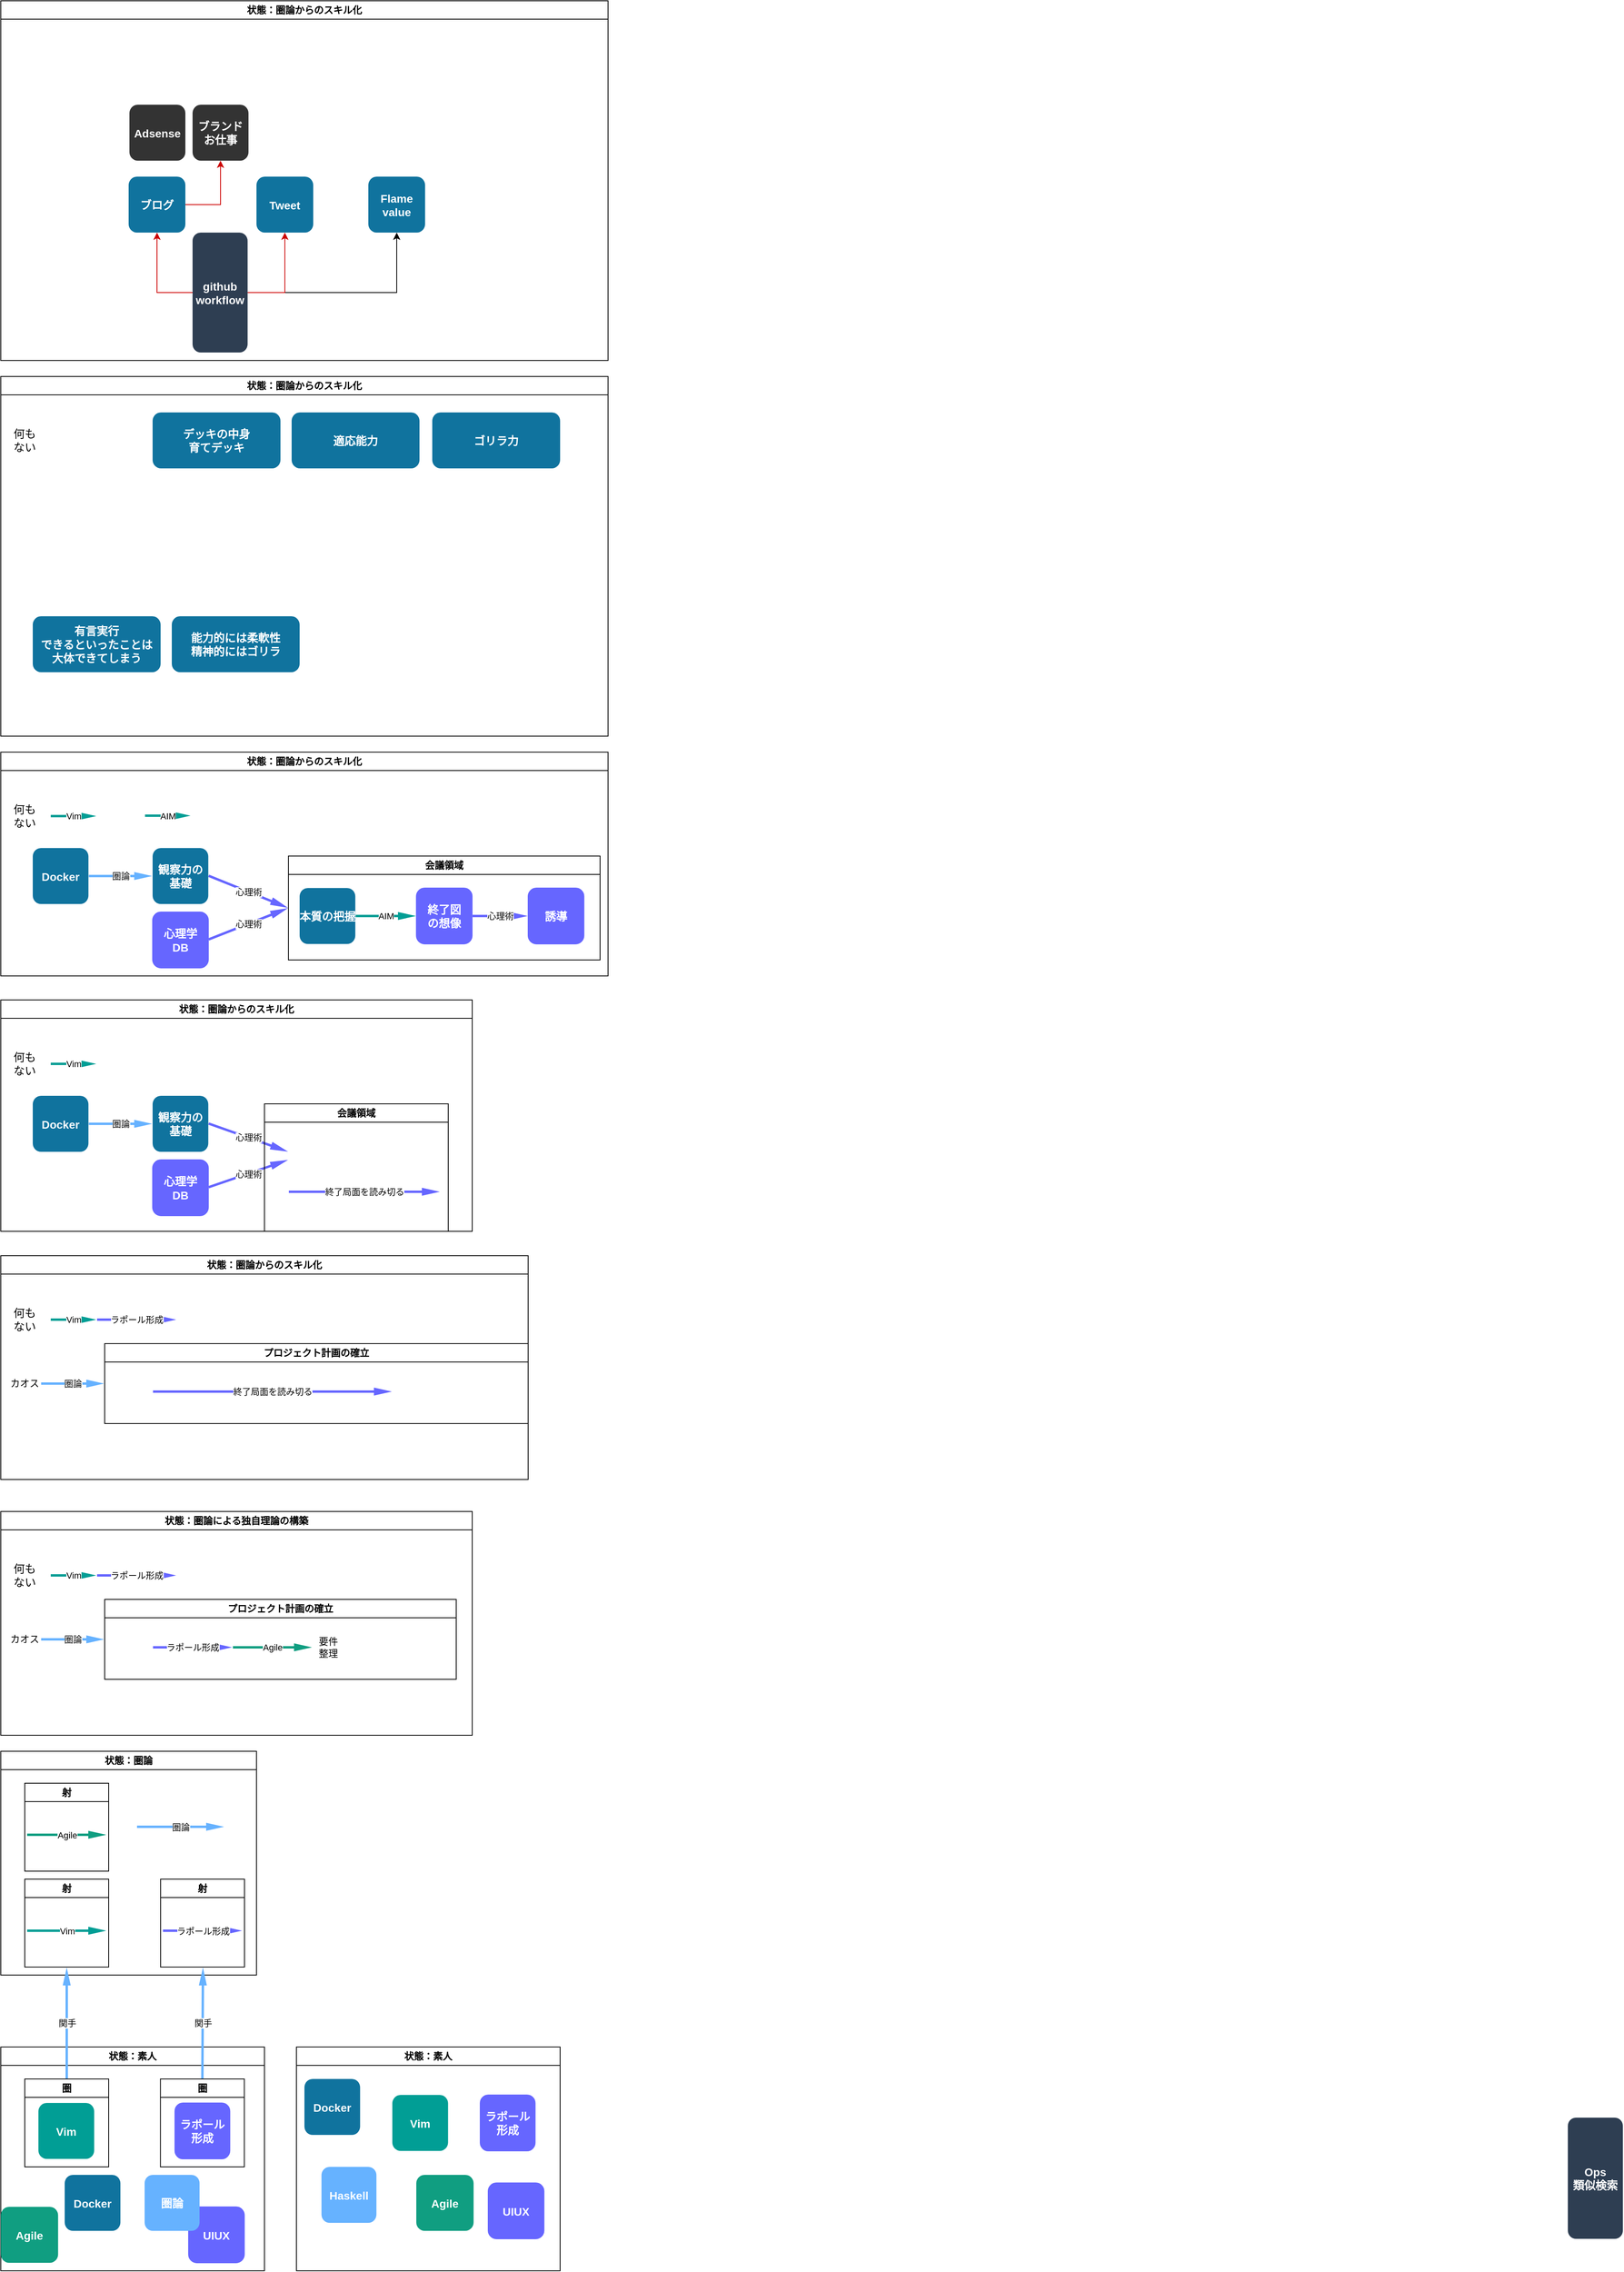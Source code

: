 <mxfile version="24.3.1" type="github" pages="7">
  <diagram id="oRNN-zSzG9cJebJDm6hJ" name="arrow">
    <mxGraphModel dx="1674" dy="4325" grid="1" gridSize="10" guides="1" tooltips="1" connect="1" arrows="1" fold="1" page="1" pageScale="1" pageWidth="827" pageHeight="1169" math="0" shadow="0">
      <root>
        <mxCell id="0" />
        <mxCell id="1" parent="0" />
        <mxCell id="EtvrNQNIiaBIp_oZrtTh-1" value="状態：素人" style="swimlane;whiteSpace=wrap;html=1;" parent="1" vertex="1">
          <mxGeometry x="410" y="110" width="330" height="280" as="geometry" />
        </mxCell>
        <mxCell id="EtvrNQNIiaBIp_oZrtTh-2" value="Docker" style="rounded=1;fillColor=#10739E;strokeColor=none;shadow=0;gradientColor=none;fontStyle=1;fontColor=#FFFFFF;fontSize=14;" parent="EtvrNQNIiaBIp_oZrtTh-1" vertex="1">
          <mxGeometry x="10.0" y="40" width="69.68" height="70" as="geometry" />
        </mxCell>
        <mxCell id="EtvrNQNIiaBIp_oZrtTh-3" value="Vim" style="rounded=1;fillColor=#019e95;strokeColor=none;shadow=0;gradientColor=none;fontStyle=1;fontColor=#FFFFFF;fontSize=14;" parent="EtvrNQNIiaBIp_oZrtTh-1" vertex="1">
          <mxGeometry x="120.0" y="60" width="69.79" height="70" as="geometry" />
        </mxCell>
        <mxCell id="EtvrNQNIiaBIp_oZrtTh-4" value="Haskell" style="rounded=1;fillColor=#66B2FF;strokeColor=none;shadow=0;gradientColor=none;fontStyle=1;fontColor=#FFFFFF;fontSize=14;" parent="EtvrNQNIiaBIp_oZrtTh-1" vertex="1">
          <mxGeometry x="31.36" y="150" width="68.75" height="70" as="geometry" />
        </mxCell>
        <mxCell id="EtvrNQNIiaBIp_oZrtTh-5" value="Agile" style="rounded=1;fillColor=#109e81;strokeColor=none;shadow=0;gradientColor=none;fontStyle=1;fontColor=#FFFFFF;fontSize=14;" parent="EtvrNQNIiaBIp_oZrtTh-1" vertex="1">
          <mxGeometry x="150" y="160" width="71.72" height="70" as="geometry" />
        </mxCell>
        <mxCell id="EtvrNQNIiaBIp_oZrtTh-6" value="UIUX" style="rounded=1;fillColor=#6666FF;strokeColor=#6666FF;shadow=0;gradientColor=none;fontStyle=1;fontColor=#FFFFFF;fontSize=14;" parent="EtvrNQNIiaBIp_oZrtTh-1" vertex="1">
          <mxGeometry x="240" y="170" width="69.79" height="70" as="geometry" />
        </mxCell>
        <mxCell id="EtvrNQNIiaBIp_oZrtTh-7" value="ラポール&#xa;形成" style="rounded=1;fillColor=#6666FF;strokeColor=#6666FF;shadow=0;gradientColor=none;fontStyle=1;fontColor=#FFFFFF;fontSize=14;" parent="EtvrNQNIiaBIp_oZrtTh-1" vertex="1">
          <mxGeometry x="230" y="60" width="68.75" height="70" as="geometry" />
        </mxCell>
        <mxCell id="EtvrNQNIiaBIp_oZrtTh-9" value="状態：素人" style="swimlane;whiteSpace=wrap;html=1;" parent="1" vertex="1">
          <mxGeometry x="40" y="110" width="330" height="280" as="geometry" />
        </mxCell>
        <mxCell id="EtvrNQNIiaBIp_oZrtTh-10" value="Docker" style="rounded=1;fillColor=#10739E;strokeColor=none;shadow=0;gradientColor=none;fontStyle=1;fontColor=#FFFFFF;fontSize=14;" parent="EtvrNQNIiaBIp_oZrtTh-9" vertex="1">
          <mxGeometry x="80.0" y="160" width="69.68" height="70" as="geometry" />
        </mxCell>
        <mxCell id="EtvrNQNIiaBIp_oZrtTh-13" value="圏" style="swimlane;whiteSpace=wrap;html=1;" parent="EtvrNQNIiaBIp_oZrtTh-9" vertex="1">
          <mxGeometry x="199.79" y="40" width="105" height="110" as="geometry" />
        </mxCell>
        <mxCell id="EtvrNQNIiaBIp_oZrtTh-14" value="ラポール&#xa;形成" style="rounded=1;fillColor=#6666FF;strokeColor=#6666FF;shadow=0;gradientColor=none;fontStyle=1;fontColor=#FFFFFF;fontSize=14;" parent="EtvrNQNIiaBIp_oZrtTh-13" vertex="1">
          <mxGeometry x="18.12" y="30" width="68.75" height="70" as="geometry" />
        </mxCell>
        <mxCell id="EtvrNQNIiaBIp_oZrtTh-15" value="圏" style="swimlane;whiteSpace=wrap;html=1;" parent="EtvrNQNIiaBIp_oZrtTh-9" vertex="1">
          <mxGeometry x="30" y="40" width="105" height="110" as="geometry" />
        </mxCell>
        <mxCell id="EtvrNQNIiaBIp_oZrtTh-16" value="Vim" style="rounded=1;fillColor=#019e95;strokeColor=none;shadow=0;gradientColor=none;fontStyle=1;fontColor=#FFFFFF;fontSize=14;" parent="EtvrNQNIiaBIp_oZrtTh-15" vertex="1">
          <mxGeometry x="17.08" y="30" width="69.79" height="70" as="geometry" />
        </mxCell>
        <mxCell id="EtvrNQNIiaBIp_oZrtTh-17" value="UIUX" style="rounded=1;fillColor=#6666FF;strokeColor=#6666FF;shadow=0;gradientColor=none;fontStyle=1;fontColor=#FFFFFF;fontSize=14;" parent="EtvrNQNIiaBIp_oZrtTh-9" vertex="1">
          <mxGeometry x="235.0" y="200" width="69.79" height="70" as="geometry" />
        </mxCell>
        <mxCell id="EtvrNQNIiaBIp_oZrtTh-11" value="圏論" style="rounded=1;fillColor=#66B2FF;strokeColor=none;shadow=0;gradientColor=none;fontStyle=1;fontColor=#FFFFFF;fontSize=14;" parent="EtvrNQNIiaBIp_oZrtTh-9" vertex="1">
          <mxGeometry x="180" y="160" width="68.75" height="70" as="geometry" />
        </mxCell>
        <mxCell id="EtvrNQNIiaBIp_oZrtTh-12" value="Agile" style="rounded=1;fillColor=#109e81;strokeColor=none;shadow=0;gradientColor=none;fontStyle=1;fontColor=#FFFFFF;fontSize=14;" parent="EtvrNQNIiaBIp_oZrtTh-9" vertex="1">
          <mxGeometry y="200" width="71.72" height="70" as="geometry" />
        </mxCell>
        <mxCell id="EtvrNQNIiaBIp_oZrtTh-19" value="状態：圏論" style="swimlane;whiteSpace=wrap;html=1;" parent="1" vertex="1">
          <mxGeometry x="40" y="-260" width="320" height="280" as="geometry" />
        </mxCell>
        <mxCell id="EtvrNQNIiaBIp_oZrtTh-20" value="射" style="swimlane;whiteSpace=wrap;html=1;" parent="EtvrNQNIiaBIp_oZrtTh-19" vertex="1">
          <mxGeometry x="200" y="160" width="105" height="110" as="geometry" />
        </mxCell>
        <mxCell id="EtvrNQNIiaBIp_oZrtTh-21" value="" style="endArrow=classic;html=1;rounded=0;fillColor=#6666FF;shape=flexArrow;width=3;endSize=7.17;endWidth=6;strokeColor=none;" parent="EtvrNQNIiaBIp_oZrtTh-20" edge="1">
          <mxGeometry relative="1" as="geometry">
            <mxPoint x="2.5" y="64.5" as="sourcePoint" />
            <mxPoint x="102.5" y="64.5" as="targetPoint" />
          </mxGeometry>
        </mxCell>
        <mxCell id="EtvrNQNIiaBIp_oZrtTh-22" value="ラポール形成" style="edgeLabel;resizable=0;html=1;align=center;verticalAlign=middle;" parent="EtvrNQNIiaBIp_oZrtTh-21" connectable="0" vertex="1">
          <mxGeometry relative="1" as="geometry" />
        </mxCell>
        <mxCell id="EtvrNQNIiaBIp_oZrtTh-23" value="射" style="swimlane;whiteSpace=wrap;html=1;" parent="EtvrNQNIiaBIp_oZrtTh-19" vertex="1">
          <mxGeometry x="30" y="160" width="105" height="110" as="geometry" />
        </mxCell>
        <mxCell id="EtvrNQNIiaBIp_oZrtTh-24" value="" style="endArrow=classic;html=1;rounded=0;fillColor=#019e95;shape=flexArrow;width=3;endSize=7.17;endWidth=6;strokeColor=none;" parent="EtvrNQNIiaBIp_oZrtTh-23" edge="1">
          <mxGeometry relative="1" as="geometry">
            <mxPoint x="2.5" y="64.5" as="sourcePoint" />
            <mxPoint x="102.5" y="64.5" as="targetPoint" />
          </mxGeometry>
        </mxCell>
        <mxCell id="EtvrNQNIiaBIp_oZrtTh-25" value="Vim" style="edgeLabel;resizable=0;html=1;align=center;verticalAlign=middle;" parent="EtvrNQNIiaBIp_oZrtTh-24" connectable="0" vertex="1">
          <mxGeometry relative="1" as="geometry" />
        </mxCell>
        <mxCell id="EtvrNQNIiaBIp_oZrtTh-28" value="射" style="swimlane;whiteSpace=wrap;html=1;" parent="EtvrNQNIiaBIp_oZrtTh-19" vertex="1">
          <mxGeometry x="30.0" y="40" width="105" height="110" as="geometry" />
        </mxCell>
        <mxCell id="EtvrNQNIiaBIp_oZrtTh-29" value="" style="endArrow=classic;html=1;rounded=0;fillColor=#109E81;shape=flexArrow;width=3;endSize=7.17;endWidth=6;strokeColor=none;" parent="EtvrNQNIiaBIp_oZrtTh-28" edge="1">
          <mxGeometry relative="1" as="geometry">
            <mxPoint x="2.5" y="64.5" as="sourcePoint" />
            <mxPoint x="102.5" y="64.5" as="targetPoint" />
          </mxGeometry>
        </mxCell>
        <mxCell id="EtvrNQNIiaBIp_oZrtTh-30" value="Agile" style="edgeLabel;resizable=0;html=1;align=center;verticalAlign=middle;" parent="EtvrNQNIiaBIp_oZrtTh-29" connectable="0" vertex="1">
          <mxGeometry relative="1" as="geometry" />
        </mxCell>
        <mxCell id="EtvrNQNIiaBIp_oZrtTh-26" value="" style="endArrow=classic;html=1;rounded=0;fillColor=#66B2FF;shape=flexArrow;width=3;endSize=7.17;endWidth=6;strokeColor=none;exitX=1;exitY=0.5;exitDx=0;exitDy=0;entryX=0;entryY=0.5;entryDx=0;entryDy=0;" parent="EtvrNQNIiaBIp_oZrtTh-19" edge="1">
          <mxGeometry relative="1" as="geometry">
            <mxPoint x="170" y="94.5" as="sourcePoint" />
            <mxPoint x="280" y="94.5" as="targetPoint" />
          </mxGeometry>
        </mxCell>
        <mxCell id="EtvrNQNIiaBIp_oZrtTh-27" value="圏論" style="edgeLabel;resizable=0;html=1;align=center;verticalAlign=middle;" parent="EtvrNQNIiaBIp_oZrtTh-26" connectable="0" vertex="1">
          <mxGeometry relative="1" as="geometry" />
        </mxCell>
        <mxCell id="EtvrNQNIiaBIp_oZrtTh-31" value="" style="endArrow=classic;html=1;rounded=0;fillColor=#66B2FF;shape=flexArrow;width=3;endSize=7.17;endWidth=6;strokeColor=none;exitX=0.5;exitY=0;exitDx=0;exitDy=0;" parent="1" source="EtvrNQNIiaBIp_oZrtTh-13" edge="1">
          <mxGeometry relative="1" as="geometry">
            <mxPoint x="293" y="150" as="sourcePoint" />
            <mxPoint x="293" y="10" as="targetPoint" />
          </mxGeometry>
        </mxCell>
        <mxCell id="EtvrNQNIiaBIp_oZrtTh-32" value="関手" style="edgeLabel;resizable=0;html=1;align=center;verticalAlign=middle;" parent="EtvrNQNIiaBIp_oZrtTh-31" connectable="0" vertex="1">
          <mxGeometry relative="1" as="geometry" />
        </mxCell>
        <mxCell id="EtvrNQNIiaBIp_oZrtTh-33" value="" style="endArrow=classic;html=1;rounded=0;fillColor=#66B2FF;shape=flexArrow;width=3;endSize=7.17;endWidth=6;strokeColor=none;exitX=0.5;exitY=0;exitDx=0;exitDy=0;" parent="1" source="EtvrNQNIiaBIp_oZrtTh-15" target="EtvrNQNIiaBIp_oZrtTh-23" edge="1">
          <mxGeometry relative="1" as="geometry">
            <mxPoint x="740" y="54.47" as="sourcePoint" />
            <mxPoint x="830" y="50" as="targetPoint" />
          </mxGeometry>
        </mxCell>
        <mxCell id="EtvrNQNIiaBIp_oZrtTh-34" value="関手" style="edgeLabel;resizable=0;html=1;align=center;verticalAlign=middle;" parent="EtvrNQNIiaBIp_oZrtTh-33" connectable="0" vertex="1">
          <mxGeometry relative="1" as="geometry" />
        </mxCell>
        <mxCell id="EtvrNQNIiaBIp_oZrtTh-35" value="状態：圏論による独自理論の構築" style="swimlane;whiteSpace=wrap;html=1;" parent="1" vertex="1">
          <mxGeometry x="40" y="-560" width="590" height="280" as="geometry" />
        </mxCell>
        <mxCell id="EtvrNQNIiaBIp_oZrtTh-36" value="" style="endArrow=classic;html=1;rounded=0;fillColor=#66B2FF;shape=flexArrow;width=3;endSize=7.17;endWidth=6;strokeColor=none;exitX=1;exitY=0.5;exitDx=0;exitDy=0;entryX=0;entryY=0.5;entryDx=0;entryDy=0;" parent="EtvrNQNIiaBIp_oZrtTh-35" source="EtvrNQNIiaBIp_oZrtTh-43" target="EtvrNQNIiaBIp_oZrtTh-44" edge="1">
          <mxGeometry relative="1" as="geometry">
            <mxPoint x="68.0" y="159.58" as="sourcePoint" />
            <mxPoint x="130" y="160" as="targetPoint" />
          </mxGeometry>
        </mxCell>
        <mxCell id="EtvrNQNIiaBIp_oZrtTh-37" value="圏論" style="edgeLabel;resizable=0;html=1;align=center;verticalAlign=middle;" parent="EtvrNQNIiaBIp_oZrtTh-36" connectable="0" vertex="1">
          <mxGeometry relative="1" as="geometry" />
        </mxCell>
        <mxCell id="EtvrNQNIiaBIp_oZrtTh-38" value="" style="endArrow=classic;html=1;rounded=0;fillColor=#019e95;shape=flexArrow;width=3;endSize=7.17;endWidth=6;strokeColor=none;exitX=1;exitY=0.5;exitDx=0;exitDy=0;" parent="EtvrNQNIiaBIp_oZrtTh-35" edge="1">
          <mxGeometry relative="1" as="geometry">
            <mxPoint x="62.0" y="80" as="sourcePoint" />
            <mxPoint x="120" y="80" as="targetPoint" />
          </mxGeometry>
        </mxCell>
        <mxCell id="EtvrNQNIiaBIp_oZrtTh-39" value="Vim" style="edgeLabel;resizable=0;html=1;align=center;verticalAlign=middle;" parent="EtvrNQNIiaBIp_oZrtTh-38" connectable="0" vertex="1">
          <mxGeometry relative="1" as="geometry" />
        </mxCell>
        <mxCell id="EtvrNQNIiaBIp_oZrtTh-40" value="" style="endArrow=classic;html=1;rounded=0;fillColor=#6666FF;shape=flexArrow;width=3;endSize=7.17;endWidth=6;strokeColor=none;" parent="EtvrNQNIiaBIp_oZrtTh-35" edge="1">
          <mxGeometry relative="1" as="geometry">
            <mxPoint x="120" y="80" as="sourcePoint" />
            <mxPoint x="220" y="80" as="targetPoint" />
          </mxGeometry>
        </mxCell>
        <mxCell id="EtvrNQNIiaBIp_oZrtTh-41" value="ラポール形成" style="edgeLabel;resizable=0;html=1;align=center;verticalAlign=middle;" parent="EtvrNQNIiaBIp_oZrtTh-40" connectable="0" vertex="1">
          <mxGeometry relative="1" as="geometry" />
        </mxCell>
        <mxCell id="EtvrNQNIiaBIp_oZrtTh-42" value="&lt;font style=&quot;font-size: 14px;&quot;&gt;何もない&lt;br&gt;&lt;/font&gt;" style="text;html=1;strokeColor=none;fillColor=none;align=center;verticalAlign=middle;whiteSpace=wrap;rounded=0;" parent="EtvrNQNIiaBIp_oZrtTh-35" vertex="1">
          <mxGeometry x="10" y="60" width="40" height="40" as="geometry" />
        </mxCell>
        <mxCell id="EtvrNQNIiaBIp_oZrtTh-43" value="&lt;font style=&quot;&quot;&gt;&lt;font style=&quot;font-size: 12px;&quot;&gt;カオス&lt;/font&gt;&lt;br&gt;&lt;/font&gt;" style="text;html=1;strokeColor=none;fillColor=none;align=center;verticalAlign=middle;whiteSpace=wrap;rounded=0;" parent="EtvrNQNIiaBIp_oZrtTh-35" vertex="1">
          <mxGeometry x="10" y="140" width="40" height="40" as="geometry" />
        </mxCell>
        <mxCell id="EtvrNQNIiaBIp_oZrtTh-44" value="プロジェクト計画の確立" style="swimlane;whiteSpace=wrap;html=1;" parent="EtvrNQNIiaBIp_oZrtTh-35" vertex="1">
          <mxGeometry x="130" y="110" width="440" height="100" as="geometry" />
        </mxCell>
        <mxCell id="EtvrNQNIiaBIp_oZrtTh-45" value="" style="endArrow=classic;html=1;rounded=0;fillColor=#6666FF;shape=flexArrow;width=3;endSize=7.17;endWidth=6;strokeColor=none;" parent="EtvrNQNIiaBIp_oZrtTh-44" edge="1">
          <mxGeometry relative="1" as="geometry">
            <mxPoint x="60" y="60" as="sourcePoint" />
            <mxPoint x="160" y="60" as="targetPoint" />
          </mxGeometry>
        </mxCell>
        <mxCell id="EtvrNQNIiaBIp_oZrtTh-46" value="ラポール形成" style="edgeLabel;resizable=0;html=1;align=center;verticalAlign=middle;" parent="EtvrNQNIiaBIp_oZrtTh-45" connectable="0" vertex="1">
          <mxGeometry relative="1" as="geometry" />
        </mxCell>
        <mxCell id="EtvrNQNIiaBIp_oZrtTh-47" value="" style="endArrow=classic;html=1;rounded=0;fillColor=#109E81;shape=flexArrow;width=3;endSize=7.17;endWidth=6;strokeColor=none;" parent="EtvrNQNIiaBIp_oZrtTh-44" edge="1">
          <mxGeometry relative="1" as="geometry">
            <mxPoint x="160" y="60" as="sourcePoint" />
            <mxPoint x="260" y="60" as="targetPoint" />
          </mxGeometry>
        </mxCell>
        <mxCell id="EtvrNQNIiaBIp_oZrtTh-48" value="Agile" style="edgeLabel;resizable=0;html=1;align=center;verticalAlign=middle;" parent="EtvrNQNIiaBIp_oZrtTh-47" connectable="0" vertex="1">
          <mxGeometry relative="1" as="geometry" />
        </mxCell>
        <mxCell id="EtvrNQNIiaBIp_oZrtTh-49" value="&lt;font style=&quot;&quot;&gt;&lt;font style=&quot;font-size: 12px;&quot;&gt;要件&lt;br&gt;&lt;/font&gt;整理&lt;br&gt;&lt;/font&gt;" style="text;html=1;strokeColor=none;fillColor=none;align=center;verticalAlign=middle;whiteSpace=wrap;rounded=0;" parent="EtvrNQNIiaBIp_oZrtTh-44" vertex="1">
          <mxGeometry x="260" y="40" width="40" height="40" as="geometry" />
        </mxCell>
        <mxCell id="4WUHIGS_B5dh8i_6RRQe-1" value="状態：圏論からのスキル化" style="swimlane;whiteSpace=wrap;html=1;" parent="1" vertex="1">
          <mxGeometry x="40" y="-880" width="660" height="280" as="geometry" />
        </mxCell>
        <mxCell id="4WUHIGS_B5dh8i_6RRQe-2" value="" style="endArrow=classic;html=1;rounded=0;fillColor=#66B2FF;shape=flexArrow;width=3;endSize=7.17;endWidth=6;strokeColor=none;exitX=1;exitY=0.5;exitDx=0;exitDy=0;entryX=0;entryY=0.5;entryDx=0;entryDy=0;" parent="4WUHIGS_B5dh8i_6RRQe-1" source="4WUHIGS_B5dh8i_6RRQe-9" target="4WUHIGS_B5dh8i_6RRQe-10" edge="1">
          <mxGeometry relative="1" as="geometry">
            <mxPoint x="68.0" y="159.58" as="sourcePoint" />
            <mxPoint x="130" y="160" as="targetPoint" />
          </mxGeometry>
        </mxCell>
        <mxCell id="4WUHIGS_B5dh8i_6RRQe-3" value="圏論" style="edgeLabel;resizable=0;html=1;align=center;verticalAlign=middle;" parent="4WUHIGS_B5dh8i_6RRQe-2" connectable="0" vertex="1">
          <mxGeometry relative="1" as="geometry" />
        </mxCell>
        <mxCell id="4WUHIGS_B5dh8i_6RRQe-4" value="" style="endArrow=classic;html=1;rounded=0;fillColor=#019e95;shape=flexArrow;width=3;endSize=7.17;endWidth=6;strokeColor=none;exitX=1;exitY=0.5;exitDx=0;exitDy=0;" parent="4WUHIGS_B5dh8i_6RRQe-1" edge="1">
          <mxGeometry relative="1" as="geometry">
            <mxPoint x="62.0" y="80" as="sourcePoint" />
            <mxPoint x="120" y="80" as="targetPoint" />
          </mxGeometry>
        </mxCell>
        <mxCell id="4WUHIGS_B5dh8i_6RRQe-5" value="Vim" style="edgeLabel;resizable=0;html=1;align=center;verticalAlign=middle;" parent="4WUHIGS_B5dh8i_6RRQe-4" connectable="0" vertex="1">
          <mxGeometry relative="1" as="geometry" />
        </mxCell>
        <mxCell id="4WUHIGS_B5dh8i_6RRQe-6" value="" style="endArrow=classic;html=1;rounded=0;fillColor=#6666FF;shape=flexArrow;width=3;endSize=7.17;endWidth=6;strokeColor=none;" parent="4WUHIGS_B5dh8i_6RRQe-1" edge="1">
          <mxGeometry relative="1" as="geometry">
            <mxPoint x="120" y="80" as="sourcePoint" />
            <mxPoint x="220" y="80" as="targetPoint" />
          </mxGeometry>
        </mxCell>
        <mxCell id="4WUHIGS_B5dh8i_6RRQe-7" value="ラポール形成" style="edgeLabel;resizable=0;html=1;align=center;verticalAlign=middle;" parent="4WUHIGS_B5dh8i_6RRQe-6" connectable="0" vertex="1">
          <mxGeometry relative="1" as="geometry" />
        </mxCell>
        <mxCell id="4WUHIGS_B5dh8i_6RRQe-8" value="&lt;font style=&quot;font-size: 14px;&quot;&gt;何もない&lt;br&gt;&lt;/font&gt;" style="text;html=1;strokeColor=none;fillColor=none;align=center;verticalAlign=middle;whiteSpace=wrap;rounded=0;" parent="4WUHIGS_B5dh8i_6RRQe-1" vertex="1">
          <mxGeometry x="10" y="60" width="40" height="40" as="geometry" />
        </mxCell>
        <mxCell id="4WUHIGS_B5dh8i_6RRQe-9" value="&lt;font style=&quot;&quot;&gt;&lt;font style=&quot;font-size: 12px;&quot;&gt;カオス&lt;/font&gt;&lt;br&gt;&lt;/font&gt;" style="text;html=1;strokeColor=none;fillColor=none;align=center;verticalAlign=middle;whiteSpace=wrap;rounded=0;" parent="4WUHIGS_B5dh8i_6RRQe-1" vertex="1">
          <mxGeometry x="10" y="140" width="40" height="40" as="geometry" />
        </mxCell>
        <mxCell id="4WUHIGS_B5dh8i_6RRQe-10" value="プロジェクト計画の確立" style="swimlane;whiteSpace=wrap;html=1;" parent="4WUHIGS_B5dh8i_6RRQe-1" vertex="1">
          <mxGeometry x="130" y="110" width="530" height="100" as="geometry" />
        </mxCell>
        <mxCell id="4WUHIGS_B5dh8i_6RRQe-11" value="" style="endArrow=classic;html=1;rounded=0;fillColor=#6666FF;shape=flexArrow;width=3;endSize=7.17;endWidth=6;strokeColor=none;" parent="4WUHIGS_B5dh8i_6RRQe-10" edge="1">
          <mxGeometry relative="1" as="geometry">
            <mxPoint x="60" y="60" as="sourcePoint" />
            <mxPoint x="360" y="60" as="targetPoint" />
          </mxGeometry>
        </mxCell>
        <mxCell id="4WUHIGS_B5dh8i_6RRQe-12" value="終了局面を読み切る" style="edgeLabel;resizable=0;html=1;align=center;verticalAlign=middle;" parent="4WUHIGS_B5dh8i_6RRQe-11" connectable="0" vertex="1">
          <mxGeometry relative="1" as="geometry" />
        </mxCell>
        <mxCell id="MkggtV5wi_TIvpfta4GQ-1" value="状態：圏論からのスキル化" style="swimlane;whiteSpace=wrap;html=1;" parent="1" vertex="1">
          <mxGeometry x="40" y="-1200" width="590" height="289.5" as="geometry" />
        </mxCell>
        <mxCell id="MkggtV5wi_TIvpfta4GQ-4" value="" style="endArrow=classic;html=1;rounded=0;fillColor=#019e95;shape=flexArrow;width=3;endSize=7.17;endWidth=6;strokeColor=none;exitX=1;exitY=0.5;exitDx=0;exitDy=0;" parent="MkggtV5wi_TIvpfta4GQ-1" edge="1">
          <mxGeometry relative="1" as="geometry">
            <mxPoint x="62.0" y="80" as="sourcePoint" />
            <mxPoint x="120" y="80" as="targetPoint" />
          </mxGeometry>
        </mxCell>
        <mxCell id="MkggtV5wi_TIvpfta4GQ-5" value="Vim" style="edgeLabel;resizable=0;html=1;align=center;verticalAlign=middle;" parent="MkggtV5wi_TIvpfta4GQ-4" connectable="0" vertex="1">
          <mxGeometry relative="1" as="geometry" />
        </mxCell>
        <mxCell id="MkggtV5wi_TIvpfta4GQ-6" value="" style="endArrow=classic;html=1;rounded=0;fillColor=#6666FF;shape=flexArrow;width=3;endSize=7.17;endWidth=6;strokeColor=none;" parent="MkggtV5wi_TIvpfta4GQ-1" edge="1">
          <mxGeometry relative="1" as="geometry">
            <mxPoint x="259.68" y="154.5" as="sourcePoint" />
            <mxPoint x="360" y="190" as="targetPoint" />
          </mxGeometry>
        </mxCell>
        <mxCell id="MkggtV5wi_TIvpfta4GQ-7" value="心理術" style="edgeLabel;resizable=0;html=1;align=center;verticalAlign=middle;" parent="MkggtV5wi_TIvpfta4GQ-6" connectable="0" vertex="1">
          <mxGeometry relative="1" as="geometry" />
        </mxCell>
        <mxCell id="MkggtV5wi_TIvpfta4GQ-8" value="&lt;font style=&quot;font-size: 14px;&quot;&gt;何もない&lt;br&gt;&lt;/font&gt;" style="text;html=1;strokeColor=none;fillColor=none;align=center;verticalAlign=middle;whiteSpace=wrap;rounded=0;" parent="MkggtV5wi_TIvpfta4GQ-1" vertex="1">
          <mxGeometry x="10" y="60" width="40" height="40" as="geometry" />
        </mxCell>
        <mxCell id="dy35aeAQ4Ue6G7NFQhnv-1" value="Docker" style="rounded=1;fillColor=#10739E;strokeColor=none;shadow=0;gradientColor=none;fontStyle=1;fontColor=#FFFFFF;fontSize=14;" parent="MkggtV5wi_TIvpfta4GQ-1" vertex="1">
          <mxGeometry x="40.0" y="120" width="69.68" height="70" as="geometry" />
        </mxCell>
        <mxCell id="dy35aeAQ4Ue6G7NFQhnv-2" value="" style="endArrow=classic;html=1;rounded=0;fillColor=#66B2FF;shape=flexArrow;width=3;endSize=7.17;endWidth=6;strokeColor=none;exitX=1;exitY=0.5;exitDx=0;exitDy=0;entryX=0;entryY=0.5;entryDx=0;entryDy=0;" parent="MkggtV5wi_TIvpfta4GQ-1" source="dy35aeAQ4Ue6G7NFQhnv-1" target="dy35aeAQ4Ue6G7NFQhnv-4" edge="1">
          <mxGeometry relative="1" as="geometry">
            <mxPoint x="109.68" y="154.5" as="sourcePoint" />
            <mxPoint x="189.68" y="154.5" as="targetPoint" />
          </mxGeometry>
        </mxCell>
        <mxCell id="dy35aeAQ4Ue6G7NFQhnv-3" value="圏論" style="edgeLabel;resizable=0;html=1;align=center;verticalAlign=middle;" parent="dy35aeAQ4Ue6G7NFQhnv-2" connectable="0" vertex="1">
          <mxGeometry relative="1" as="geometry" />
        </mxCell>
        <mxCell id="dy35aeAQ4Ue6G7NFQhnv-4" value="観察力の&#xa;基礎" style="rounded=1;fillColor=#10739E;strokeColor=none;shadow=0;gradientColor=none;fontStyle=1;fontColor=#FFFFFF;fontSize=14;" parent="MkggtV5wi_TIvpfta4GQ-1" vertex="1">
          <mxGeometry x="190.0" y="120" width="69.68" height="70" as="geometry" />
        </mxCell>
        <mxCell id="Grk3ASspi7itF8LlZDWV-1" value="心理学&#xa;DB" style="rounded=1;fillColor=#6666FF;strokeColor=#6666FF;shadow=0;gradientColor=none;fontStyle=1;fontColor=#FFFFFF;fontSize=14;" parent="MkggtV5wi_TIvpfta4GQ-1" vertex="1">
          <mxGeometry x="190.0" y="200" width="69.79" height="70" as="geometry" />
        </mxCell>
        <mxCell id="Grk3ASspi7itF8LlZDWV-2" value="" style="endArrow=classic;html=1;rounded=0;fillColor=#6666FF;shape=flexArrow;width=3;endSize=7.17;endWidth=6;strokeColor=none;" parent="MkggtV5wi_TIvpfta4GQ-1" edge="1">
          <mxGeometry relative="1" as="geometry">
            <mxPoint x="259.68" y="234.5" as="sourcePoint" />
            <mxPoint x="360" y="200" as="targetPoint" />
          </mxGeometry>
        </mxCell>
        <mxCell id="Grk3ASspi7itF8LlZDWV-3" value="心理術" style="edgeLabel;resizable=0;html=1;align=center;verticalAlign=middle;" parent="Grk3ASspi7itF8LlZDWV-2" connectable="0" vertex="1">
          <mxGeometry relative="1" as="geometry" />
        </mxCell>
        <mxCell id="Grk3ASspi7itF8LlZDWV-4" value="会議領域" style="swimlane;whiteSpace=wrap;html=1;" parent="MkggtV5wi_TIvpfta4GQ-1" vertex="1">
          <mxGeometry x="330" y="130" width="230" height="159.5" as="geometry" />
        </mxCell>
        <mxCell id="Grk3ASspi7itF8LlZDWV-7" value="" style="endArrow=classic;html=1;rounded=0;fillColor=#6666FF;shape=flexArrow;width=3;endSize=7.17;endWidth=6;strokeColor=none;" parent="1" edge="1">
          <mxGeometry relative="1" as="geometry">
            <mxPoint x="400" y="-960" as="sourcePoint" />
            <mxPoint x="590" y="-960" as="targetPoint" />
          </mxGeometry>
        </mxCell>
        <mxCell id="Grk3ASspi7itF8LlZDWV-8" value="終了局面を読み切る" style="edgeLabel;resizable=0;html=1;align=center;verticalAlign=middle;" parent="Grk3ASspi7itF8LlZDWV-7" connectable="0" vertex="1">
          <mxGeometry relative="1" as="geometry" />
        </mxCell>
        <mxCell id="Grk3ASspi7itF8LlZDWV-9" value="状態：圏論からのスキル化" style="swimlane;whiteSpace=wrap;html=1;" parent="1" vertex="1">
          <mxGeometry x="40" y="-1510" width="760" height="280" as="geometry" />
        </mxCell>
        <mxCell id="Grk3ASspi7itF8LlZDWV-10" value="" style="endArrow=classic;html=1;rounded=0;fillColor=#019e95;shape=flexArrow;width=3;endSize=7.17;endWidth=6;strokeColor=none;exitX=1;exitY=0.5;exitDx=0;exitDy=0;" parent="Grk3ASspi7itF8LlZDWV-9" edge="1">
          <mxGeometry relative="1" as="geometry">
            <mxPoint x="62.0" y="80" as="sourcePoint" />
            <mxPoint x="120" y="80" as="targetPoint" />
          </mxGeometry>
        </mxCell>
        <mxCell id="Grk3ASspi7itF8LlZDWV-11" value="Vim" style="edgeLabel;resizable=0;html=1;align=center;verticalAlign=middle;" parent="Grk3ASspi7itF8LlZDWV-10" connectable="0" vertex="1">
          <mxGeometry relative="1" as="geometry" />
        </mxCell>
        <mxCell id="Grk3ASspi7itF8LlZDWV-12" value="" style="endArrow=classic;html=1;rounded=0;fillColor=#6666FF;shape=flexArrow;width=3;endSize=7.17;endWidth=6;strokeColor=none;entryX=0;entryY=0.5;entryDx=0;entryDy=0;" parent="Grk3ASspi7itF8LlZDWV-9" target="Grk3ASspi7itF8LlZDWV-22" edge="1">
          <mxGeometry relative="1" as="geometry">
            <mxPoint x="259.68" y="154.5" as="sourcePoint" />
            <mxPoint x="360" y="190" as="targetPoint" />
          </mxGeometry>
        </mxCell>
        <mxCell id="Grk3ASspi7itF8LlZDWV-13" value="心理術" style="edgeLabel;resizable=0;html=1;align=center;verticalAlign=middle;" parent="Grk3ASspi7itF8LlZDWV-12" connectable="0" vertex="1">
          <mxGeometry relative="1" as="geometry" />
        </mxCell>
        <mxCell id="Grk3ASspi7itF8LlZDWV-14" value="&lt;font style=&quot;font-size: 14px;&quot;&gt;何もない&lt;br&gt;&lt;/font&gt;" style="text;html=1;strokeColor=none;fillColor=none;align=center;verticalAlign=middle;whiteSpace=wrap;rounded=0;" parent="Grk3ASspi7itF8LlZDWV-9" vertex="1">
          <mxGeometry x="10" y="60" width="40" height="40" as="geometry" />
        </mxCell>
        <mxCell id="Grk3ASspi7itF8LlZDWV-15" value="Docker" style="rounded=1;fillColor=#10739E;strokeColor=none;shadow=0;gradientColor=none;fontStyle=1;fontColor=#FFFFFF;fontSize=14;" parent="Grk3ASspi7itF8LlZDWV-9" vertex="1">
          <mxGeometry x="40.0" y="120" width="69.68" height="70" as="geometry" />
        </mxCell>
        <mxCell id="Grk3ASspi7itF8LlZDWV-16" value="" style="endArrow=classic;html=1;rounded=0;fillColor=#66B2FF;shape=flexArrow;width=3;endSize=7.17;endWidth=6;strokeColor=none;exitX=1;exitY=0.5;exitDx=0;exitDy=0;entryX=0;entryY=0.5;entryDx=0;entryDy=0;" parent="Grk3ASspi7itF8LlZDWV-9" source="Grk3ASspi7itF8LlZDWV-15" target="Grk3ASspi7itF8LlZDWV-18" edge="1">
          <mxGeometry relative="1" as="geometry">
            <mxPoint x="109.68" y="154.5" as="sourcePoint" />
            <mxPoint x="189.68" y="154.5" as="targetPoint" />
          </mxGeometry>
        </mxCell>
        <mxCell id="Grk3ASspi7itF8LlZDWV-17" value="圏論" style="edgeLabel;resizable=0;html=1;align=center;verticalAlign=middle;" parent="Grk3ASspi7itF8LlZDWV-16" connectable="0" vertex="1">
          <mxGeometry relative="1" as="geometry" />
        </mxCell>
        <mxCell id="Grk3ASspi7itF8LlZDWV-18" value="観察力の&#xa;基礎" style="rounded=1;fillColor=#10739E;strokeColor=none;shadow=0;gradientColor=none;fontStyle=1;fontColor=#FFFFFF;fontSize=14;" parent="Grk3ASspi7itF8LlZDWV-9" vertex="1">
          <mxGeometry x="190.0" y="120" width="69.68" height="70" as="geometry" />
        </mxCell>
        <mxCell id="Grk3ASspi7itF8LlZDWV-19" value="心理学&#xa;DB" style="rounded=1;fillColor=#6666FF;strokeColor=#6666FF;shadow=0;gradientColor=none;fontStyle=1;fontColor=#FFFFFF;fontSize=14;" parent="Grk3ASspi7itF8LlZDWV-9" vertex="1">
          <mxGeometry x="190.0" y="200" width="69.79" height="70" as="geometry" />
        </mxCell>
        <mxCell id="Grk3ASspi7itF8LlZDWV-20" value="" style="endArrow=classic;html=1;rounded=0;fillColor=#6666FF;shape=flexArrow;width=3;endSize=7.17;endWidth=6;strokeColor=none;entryX=0;entryY=0.5;entryDx=0;entryDy=0;" parent="Grk3ASspi7itF8LlZDWV-9" target="Grk3ASspi7itF8LlZDWV-22" edge="1">
          <mxGeometry relative="1" as="geometry">
            <mxPoint x="259.68" y="234.5" as="sourcePoint" />
            <mxPoint x="360" y="200" as="targetPoint" />
          </mxGeometry>
        </mxCell>
        <mxCell id="Grk3ASspi7itF8LlZDWV-21" value="心理術" style="edgeLabel;resizable=0;html=1;align=center;verticalAlign=middle;" parent="Grk3ASspi7itF8LlZDWV-20" connectable="0" vertex="1">
          <mxGeometry relative="1" as="geometry" />
        </mxCell>
        <mxCell id="Grk3ASspi7itF8LlZDWV-22" value="会議領域" style="swimlane;whiteSpace=wrap;html=1;" parent="Grk3ASspi7itF8LlZDWV-9" vertex="1">
          <mxGeometry x="360" y="130" width="390" height="130" as="geometry" />
        </mxCell>
        <mxCell id="4OIpWaBSAvoMjhRQVzah-2" value="本質の把握" style="rounded=1;fillColor=#10739E;strokeColor=none;shadow=0;gradientColor=none;fontStyle=1;fontColor=#FFFFFF;fontSize=14;" parent="Grk3ASspi7itF8LlZDWV-22" vertex="1">
          <mxGeometry x="14.0" y="40" width="69.68" height="70" as="geometry" />
        </mxCell>
        <mxCell id="4OIpWaBSAvoMjhRQVzah-3" value="誘導" style="rounded=1;fillColor=#6666FF;strokeColor=#6666FF;shadow=0;gradientColor=none;fontStyle=1;fontColor=#FFFFFF;fontSize=14;" parent="Grk3ASspi7itF8LlZDWV-22" vertex="1">
          <mxGeometry x="300" y="40" width="69.79" height="70" as="geometry" />
        </mxCell>
        <mxCell id="4OIpWaBSAvoMjhRQVzah-7" value="" style="endArrow=classic;html=1;rounded=0;fillColor=#019e95;shape=flexArrow;width=3;endSize=7.17;endWidth=6;strokeColor=none;exitX=1;exitY=0.5;exitDx=0;exitDy=0;entryX=0;entryY=0.5;entryDx=0;entryDy=0;" parent="Grk3ASspi7itF8LlZDWV-22" source="4OIpWaBSAvoMjhRQVzah-2" target="4OIpWaBSAvoMjhRQVzah-9" edge="1">
          <mxGeometry relative="1" as="geometry">
            <mxPoint x="110.0" y="74.5" as="sourcePoint" />
            <mxPoint x="168" y="74.5" as="targetPoint" />
          </mxGeometry>
        </mxCell>
        <mxCell id="4OIpWaBSAvoMjhRQVzah-8" value="AIM" style="edgeLabel;resizable=0;html=1;align=center;verticalAlign=middle;" parent="4OIpWaBSAvoMjhRQVzah-7" connectable="0" vertex="1">
          <mxGeometry relative="1" as="geometry" />
        </mxCell>
        <mxCell id="4OIpWaBSAvoMjhRQVzah-9" value="終了図&#xa;の想像" style="rounded=1;fillColor=#6666FF;strokeColor=#6666FF;shadow=0;gradientColor=none;fontStyle=1;fontColor=#FFFFFF;fontSize=14;" parent="Grk3ASspi7itF8LlZDWV-22" vertex="1">
          <mxGeometry x="160.11" y="40" width="69.79" height="70" as="geometry" />
        </mxCell>
        <mxCell id="4OIpWaBSAvoMjhRQVzah-10" value="" style="endArrow=classic;html=1;rounded=0;fillColor=#6666FF;shape=flexArrow;width=3;endSize=7.17;endWidth=6;strokeColor=none;entryX=0;entryY=0.5;entryDx=0;entryDy=0;exitX=1;exitY=0.5;exitDx=0;exitDy=0;" parent="Grk3ASspi7itF8LlZDWV-22" source="4OIpWaBSAvoMjhRQVzah-9" target="4OIpWaBSAvoMjhRQVzah-3" edge="1">
          <mxGeometry relative="1" as="geometry">
            <mxPoint x="-90.32" y="114.5" as="sourcePoint" />
            <mxPoint x="10" y="75" as="targetPoint" />
          </mxGeometry>
        </mxCell>
        <mxCell id="4OIpWaBSAvoMjhRQVzah-11" value="心理術" style="edgeLabel;resizable=0;html=1;align=center;verticalAlign=middle;" parent="4OIpWaBSAvoMjhRQVzah-10" connectable="0" vertex="1">
          <mxGeometry relative="1" as="geometry" />
        </mxCell>
        <mxCell id="4OIpWaBSAvoMjhRQVzah-4" value="" style="endArrow=classic;html=1;rounded=0;fillColor=#019e95;shape=flexArrow;width=3;endSize=7.17;endWidth=6;strokeColor=none;exitX=1;exitY=0.5;exitDx=0;exitDy=0;" parent="Grk3ASspi7itF8LlZDWV-9" edge="1">
          <mxGeometry relative="1" as="geometry">
            <mxPoint x="180.0" y="79.5" as="sourcePoint" />
            <mxPoint x="238" y="79.5" as="targetPoint" />
          </mxGeometry>
        </mxCell>
        <mxCell id="4OIpWaBSAvoMjhRQVzah-5" value="AIM" style="edgeLabel;resizable=0;html=1;align=center;verticalAlign=middle;" parent="4OIpWaBSAvoMjhRQVzah-4" connectable="0" vertex="1">
          <mxGeometry relative="1" as="geometry" />
        </mxCell>
        <mxCell id="3vcQB0C9pp6So1rZS9XH-1" value="状態：圏論からのスキル化" style="swimlane;whiteSpace=wrap;html=1;" parent="1" vertex="1">
          <mxGeometry x="40" y="-1980" width="760" height="450" as="geometry" />
        </mxCell>
        <mxCell id="3vcQB0C9pp6So1rZS9XH-6" value="&lt;font style=&quot;font-size: 14px;&quot;&gt;何もない&lt;br&gt;&lt;/font&gt;" style="text;html=1;strokeColor=none;fillColor=none;align=center;verticalAlign=middle;whiteSpace=wrap;rounded=0;" parent="3vcQB0C9pp6So1rZS9XH-1" vertex="1">
          <mxGeometry x="10" y="60" width="40" height="40" as="geometry" />
        </mxCell>
        <mxCell id="3vcQB0C9pp6So1rZS9XH-7" value="有言実行&#xa;できるといったことは&#xa;大体できてしまう" style="rounded=1;fillColor=#10739E;strokeColor=none;shadow=0;gradientColor=none;fontStyle=1;fontColor=#FFFFFF;fontSize=14;" parent="3vcQB0C9pp6So1rZS9XH-1" vertex="1">
          <mxGeometry x="40" y="300" width="160" height="70" as="geometry" />
        </mxCell>
        <mxCell id="3vcQB0C9pp6So1rZS9XH-24" value="デッキの中身&#xa;育てデッキ" style="rounded=1;fillColor=#10739E;strokeColor=none;shadow=0;gradientColor=none;fontStyle=1;fontColor=#FFFFFF;fontSize=14;" parent="3vcQB0C9pp6So1rZS9XH-1" vertex="1">
          <mxGeometry x="190" y="45" width="160" height="70" as="geometry" />
        </mxCell>
        <mxCell id="0A6_qlnSRbyEr8-nvlEl-3" value="適応能力" style="rounded=1;fillColor=#10739E;strokeColor=none;shadow=0;gradientColor=none;fontStyle=1;fontColor=#FFFFFF;fontSize=14;" parent="3vcQB0C9pp6So1rZS9XH-1" vertex="1">
          <mxGeometry x="364" y="45" width="160" height="70" as="geometry" />
        </mxCell>
        <mxCell id="0A6_qlnSRbyEr8-nvlEl-4" value="ゴリラ力" style="rounded=1;fillColor=#10739E;strokeColor=none;shadow=0;gradientColor=none;fontStyle=1;fontColor=#FFFFFF;fontSize=14;" parent="3vcQB0C9pp6So1rZS9XH-1" vertex="1">
          <mxGeometry x="540" y="45" width="160" height="70" as="geometry" />
        </mxCell>
        <mxCell id="0A6_qlnSRbyEr8-nvlEl-5" value="能力的には柔軟性&#xa;精神的にはゴリラ" style="rounded=1;fillColor=#10739E;strokeColor=none;shadow=0;gradientColor=none;fontStyle=1;fontColor=#FFFFFF;fontSize=14;" parent="3vcQB0C9pp6So1rZS9XH-1" vertex="1">
          <mxGeometry x="214" y="300" width="160" height="70" as="geometry" />
        </mxCell>
        <mxCell id="igPosv9aw8RWdcacOeQP-1" value="状態：圏論からのスキル化" style="swimlane;whiteSpace=wrap;html=1;" parent="1" vertex="1">
          <mxGeometry x="40" y="-2450" width="760" height="450" as="geometry" />
        </mxCell>
        <mxCell id="0A6_qlnSRbyEr8-nvlEl-11" style="edgeStyle=orthogonalEdgeStyle;rounded=0;orthogonalLoop=1;jettySize=auto;html=1;fillColor=#CC0000;strokeColor=#CC0000;entryX=0.5;entryY=1;entryDx=0;entryDy=0;" parent="igPosv9aw8RWdcacOeQP-1" source="mdJNGc4BsN1ddH7MZ3hf-1" target="6SzB1PvdnZIplH8IDjRf-2" edge="1">
          <mxGeometry relative="1" as="geometry">
            <mxPoint x="281" y="230" as="targetPoint" />
          </mxGeometry>
        </mxCell>
        <mxCell id="mdJNGc4BsN1ddH7MZ3hf-1" value="ブログ" style="rounded=1;fillColor=#10739E;strokeColor=none;shadow=0;gradientColor=none;fontStyle=1;fontColor=#FFFFFF;fontSize=14;" parent="igPosv9aw8RWdcacOeQP-1" vertex="1">
          <mxGeometry x="160" y="220" width="71" height="70" as="geometry" />
        </mxCell>
        <mxCell id="mrgv56XyLkmAIUHV8rIz-1" value="Adsense" style="rounded=1;fillColor=#333333;strokeColor=none;shadow=0;gradientColor=none;fontStyle=1;fontColor=#FFFFFF;fontSize=14;" parent="igPosv9aw8RWdcacOeQP-1" vertex="1">
          <mxGeometry x="161" y="130" width="70" height="70" as="geometry" />
        </mxCell>
        <mxCell id="6SzB1PvdnZIplH8IDjRf-2" value="ブランド&#xa;お仕事" style="rounded=1;fillColor=#333333;strokeColor=none;shadow=0;gradientColor=none;fontStyle=1;fontColor=#FFFFFF;fontSize=14;" parent="igPosv9aw8RWdcacOeQP-1" vertex="1">
          <mxGeometry x="240" y="130" width="70" height="70" as="geometry" />
        </mxCell>
        <mxCell id="0A6_qlnSRbyEr8-nvlEl-12" style="edgeStyle=orthogonalEdgeStyle;rounded=0;orthogonalLoop=1;jettySize=auto;html=1;entryX=0.5;entryY=1;entryDx=0;entryDy=0;fillColor=#CC0000;strokeColor=#CC0000;" parent="igPosv9aw8RWdcacOeQP-1" source="0A6_qlnSRbyEr8-nvlEl-2" target="mdJNGc4BsN1ddH7MZ3hf-1" edge="1">
          <mxGeometry relative="1" as="geometry" />
        </mxCell>
        <mxCell id="-9_rttAPMoFC7SQzOm6d-2" style="edgeStyle=orthogonalEdgeStyle;rounded=0;orthogonalLoop=1;jettySize=auto;html=1;entryX=0.5;entryY=1;entryDx=0;entryDy=0;" edge="1" parent="igPosv9aw8RWdcacOeQP-1" source="0A6_qlnSRbyEr8-nvlEl-2" target="-9_rttAPMoFC7SQzOm6d-1">
          <mxGeometry relative="1" as="geometry" />
        </mxCell>
        <mxCell id="-9_rttAPMoFC7SQzOm6d-4" style="edgeStyle=orthogonalEdgeStyle;rounded=0;orthogonalLoop=1;jettySize=auto;html=1;entryX=0.5;entryY=1;entryDx=0;entryDy=0;fillColor=#CC0000;strokeColor=#CC0000;" edge="1" parent="igPosv9aw8RWdcacOeQP-1" source="0A6_qlnSRbyEr8-nvlEl-2" target="-9_rttAPMoFC7SQzOm6d-3">
          <mxGeometry relative="1" as="geometry" />
        </mxCell>
        <mxCell id="0A6_qlnSRbyEr8-nvlEl-2" value="github&#xa;workflow" style="rounded=1;fillColor=#2E3E52;strokeColor=none;shadow=0;gradientColor=none;fontStyle=1;fontColor=#FFFFFF;fontSize=14;" parent="igPosv9aw8RWdcacOeQP-1" vertex="1">
          <mxGeometry x="240" y="290" width="68.89" height="150" as="geometry" />
        </mxCell>
        <mxCell id="-9_rttAPMoFC7SQzOm6d-1" value="Flame&#xa;value" style="rounded=1;fillColor=#10739E;strokeColor=none;shadow=0;gradientColor=none;fontStyle=1;fontColor=#FFFFFF;fontSize=14;" vertex="1" parent="igPosv9aw8RWdcacOeQP-1">
          <mxGeometry x="460" y="220" width="71" height="70" as="geometry" />
        </mxCell>
        <mxCell id="-9_rttAPMoFC7SQzOm6d-3" value="Tweet" style="rounded=1;fillColor=#10739E;strokeColor=none;shadow=0;gradientColor=none;fontStyle=1;fontColor=#FFFFFF;fontSize=14;" vertex="1" parent="igPosv9aw8RWdcacOeQP-1">
          <mxGeometry x="320" y="220" width="71" height="70" as="geometry" />
        </mxCell>
        <mxCell id="0A6_qlnSRbyEr8-nvlEl-1" value="Ops&#xa;類似検索" style="rounded=1;fillColor=#2E3E52;strokeColor=none;shadow=0;gradientColor=none;fontStyle=1;fontColor=#FFFFFF;fontSize=14;" parent="1" vertex="1">
          <mxGeometry x="2001.22" y="198.38" width="68.89" height="151.62" as="geometry" />
        </mxCell>
      </root>
    </mxGraphModel>
  </diagram>
  <diagram name="2024year" id="uiUMKeZ0txUB_UNjZnf_">
    <mxGraphModel dx="367" dy="615" grid="1" gridSize="10" guides="1" tooltips="1" connect="1" arrows="1" fold="1" page="1" pageScale="1" pageWidth="827" pageHeight="1169" math="0" shadow="0">
      <root>
        <mxCell id="Bh7SMV7lsvvrdX1vqtc6-0" />
        <mxCell id="Bh7SMV7lsvvrdX1vqtc6-1" parent="Bh7SMV7lsvvrdX1vqtc6-0" />
        <mxCell id="Bh7SMV7lsvvrdX1vqtc6-15" value="4月" style="html=1;shadow=0;dashed=0;align=center;verticalAlign=middle;shape=mxgraph.arrows2.arrow;dy=0;dx=10;notch=10;" parent="Bh7SMV7lsvvrdX1vqtc6-1" vertex="1">
          <mxGeometry x="1680" y="120" width="331" height="70" as="geometry" />
        </mxCell>
        <mxCell id="Ru7E1SiRD02BdjEPUVSw-0" value="5月" style="html=1;shadow=0;dashed=0;align=center;verticalAlign=middle;shape=mxgraph.arrows2.arrow;dy=0;dx=10;notch=10;" parent="Bh7SMV7lsvvrdX1vqtc6-1" vertex="1">
          <mxGeometry x="1999" y="120" width="331" height="70" as="geometry" />
        </mxCell>
        <mxCell id="Ru7E1SiRD02BdjEPUVSw-1" value="6月" style="html=1;shadow=0;dashed=0;align=center;verticalAlign=middle;shape=mxgraph.arrows2.arrow;dy=0;dx=10;notch=10;" parent="Bh7SMV7lsvvrdX1vqtc6-1" vertex="1">
          <mxGeometry x="2320" y="120" width="331" height="70" as="geometry" />
        </mxCell>
        <mxCell id="Ru7E1SiRD02BdjEPUVSw-2" value="7月" style="html=1;shadow=0;dashed=0;align=center;verticalAlign=middle;shape=mxgraph.arrows2.arrow;dy=0;dx=10;notch=10;" parent="Bh7SMV7lsvvrdX1vqtc6-1" vertex="1">
          <mxGeometry x="2640" y="120" width="331" height="70" as="geometry" />
        </mxCell>
        <mxCell id="FjeknVnULqctq_wNdwAw-0" value="Open&#xa;Search" style="rounded=1;fillColor=#2E3E52;strokeColor=none;shadow=0;gradientColor=none;fontStyle=1;fontColor=#FFFFFF;fontSize=14;" parent="Bh7SMV7lsvvrdX1vqtc6-1" vertex="1">
          <mxGeometry x="1680.11" y="200" width="70" height="387.5" as="geometry" />
        </mxCell>
        <mxCell id="pMwYDgXReLPqg8cn-fJU-0" value="ECS&#xa;Multi&#xa;Container" style="rounded=1;fillColor=#10739E;strokeColor=none;shadow=0;gradientColor=none;fontStyle=1;fontColor=#FFFFFF;fontSize=14;" parent="Bh7SMV7lsvvrdX1vqtc6-1" vertex="1">
          <mxGeometry x="1760.11" y="200" width="70" height="230" as="geometry" />
        </mxCell>
        <mxCell id="c4h0luWL1eRa8xh-gyWp-2" value="ココナラ&#xa;登録" style="rounded=1;fillColor=#333333;strokeColor=none;shadow=0;gradientColor=none;fontStyle=1;fontColor=#FFFFFF;fontSize=14;" parent="Bh7SMV7lsvvrdX1vqtc6-1" vertex="1">
          <mxGeometry x="1680.0" y="599" width="70.11" height="69" as="geometry" />
        </mxCell>
        <mxCell id="nxaWoVZWUnP83pNudGsD-0" value="Open&#xa;Search" style="rounded=1;fillColor=#2E3E52;strokeColor=none;shadow=0;gradientColor=none;fontStyle=1;fontColor=#FFFFFF;fontSize=14;" parent="Bh7SMV7lsvvrdX1vqtc6-1" vertex="1">
          <mxGeometry x="1840.11" y="198.38" width="70" height="231.62" as="geometry" />
        </mxCell>
        <mxCell id="orpI2Ms2HJTnG1h-H57j-0" value="AWS&#xa;CF&#xa;WAF&#xa;fix" style="rounded=1;fillColor=#2E3E52;strokeColor=#232F3E;shadow=0;gradientColor=none;fontStyle=1;fontColor=#FFFFFF;fontSize=14;" parent="Bh7SMV7lsvvrdX1vqtc6-1" vertex="1">
          <mxGeometry x="1840.11" y="439.63" width="70" height="70" as="geometry" />
        </mxCell>
        <mxCell id="CJGJ9xjIOzubEeCd7xv0-2" value="&lt;h1&gt;&lt;/h1&gt;&lt;span style=&quot;background-color: initial;&quot;&gt;&lt;div style=&quot;&quot;&gt;&lt;span style=&quot;background-color: initial; font-size: x-small;&quot;&gt;これまでは大量の知識をストックすることに注力する人生であった。&lt;/span&gt;&lt;br&gt;&lt;/div&gt;&lt;div style=&quot;&quot;&gt;&lt;font size=&quot;1&quot;&gt;そして、知識をストックしていけば自然と技術力も上がり、成果も生み出せると考えていた。&lt;/font&gt;&lt;/div&gt;&lt;div style=&quot;&quot;&gt;&lt;font size=&quot;1&quot;&gt;&lt;br&gt;&lt;/font&gt;&lt;/div&gt;&lt;div style=&quot;&quot;&gt;&lt;font size=&quot;1&quot;&gt;しかし、現金化できないものは自己満足に過ぎないと思うようにもなる。&lt;/font&gt;&lt;/div&gt;&lt;div style=&quot;&quot;&gt;&lt;font size=&quot;1&quot;&gt;&lt;br&gt;&lt;/font&gt;&lt;/div&gt;&lt;div style=&quot;&quot;&gt;&lt;font size=&quot;1&quot;&gt;これからはそれらの知識を換金していき、元をとりに行きたい。&lt;/font&gt;&lt;/div&gt;&lt;/span&gt;" style="text;html=1;strokeColor=none;fillColor=none;spacing=5;spacingTop=-20;whiteSpace=wrap;overflow=hidden;rounded=0;shadow=0;" parent="Bh7SMV7lsvvrdX1vqtc6-1" vertex="1">
          <mxGeometry x="880" y="80" width="440" height="110" as="geometry" />
        </mxCell>
        <mxCell id="CJGJ9xjIOzubEeCd7xv0-3" value="Flame&#xa;value&#xa;&#xa;ブログ化" style="rounded=1;fillColor=#333333;strokeColor=none;shadow=0;gradientColor=none;fontStyle=1;fontColor=#FFFFFF;fontSize=14;" parent="Bh7SMV7lsvvrdX1vqtc6-1" vertex="1">
          <mxGeometry x="1760.11" y="599" width="70" height="149.5" as="geometry" />
        </mxCell>
        <mxCell id="CJGJ9xjIOzubEeCd7xv0-4" value="crowd&#xa;works&#xa;登録" style="rounded=1;fillColor=#333333;strokeColor=none;shadow=0;gradientColor=none;fontStyle=1;fontColor=#FFFFFF;fontSize=14;" parent="Bh7SMV7lsvvrdX1vqtc6-1" vertex="1">
          <mxGeometry x="1680.0" y="679" width="70.11" height="69" as="geometry" />
        </mxCell>
        <mxCell id="CJGJ9xjIOzubEeCd7xv0-7" value="blog&#xa;situation&#xa;search" style="rounded=1;fillColor=#333333;strokeColor=none;shadow=0;gradientColor=none;fontStyle=1;fontColor=#FFFFFF;fontSize=14;" parent="Bh7SMV7lsvvrdX1vqtc6-1" vertex="1">
          <mxGeometry x="1919.95" y="599" width="70.11" height="69" as="geometry" />
        </mxCell>
        <mxCell id="vHEMnF0n2SaNhhg8VbZU-3" value="hatena&#xa;blog&#xa;CICD" style="rounded=1;fillColor=#2E3E52;strokeColor=#232F3E;shadow=0;gradientColor=none;fontStyle=1;fontColor=#FFFFFF;fontSize=14;" parent="Bh7SMV7lsvvrdX1vqtc6-1" vertex="1">
          <mxGeometry x="1839.24" y="521" width="71.64" height="151" as="geometry" />
        </mxCell>
        <mxCell id="OnaLRzQhGEgSti7BbpeO-1" value="refactoring&#xa;atach&#xa;api" style="rounded=1;fillColor=#333333;strokeColor=none;shadow=0;gradientColor=none;fontStyle=1;fontColor=#FFFFFF;fontSize=14;" parent="Bh7SMV7lsvvrdX1vqtc6-1" vertex="1">
          <mxGeometry x="1840.11" y="679.5" width="69.89" height="69" as="geometry" />
        </mxCell>
        <mxCell id="qzdjB-W2LdewoaEbzD0Z-1" value="Architect&#xa;blog&#xa;no leaks" style="rounded=1;fillColor=#333333;strokeColor=none;shadow=0;gradientColor=none;fontStyle=1;fontColor=#FFFFFF;fontSize=14;" parent="Bh7SMV7lsvvrdX1vqtc6-1" vertex="1">
          <mxGeometry x="1920.06" y="679.5" width="70.16" height="69" as="geometry" />
        </mxCell>
        <mxCell id="FvhjM-UMrIHRwDnvG5Qk-2" value=" AWS&#xa;サービスカタログ&#xa;agile" style="rounded=1;fillColor=#2E3E52;strokeColor=none;shadow=0;gradientColor=none;fontStyle=1;fontColor=#FFFFFF;fontSize=14;" parent="Bh7SMV7lsvvrdX1vqtc6-1" vertex="1">
          <mxGeometry x="879.78" y="279" width="310.22" height="69" as="geometry" />
        </mxCell>
        <mxCell id="dix4tFbaiDG4c1JDxWVH-0" value="&lt;h1 style=&quot;margin-top: 0px;&quot;&gt;現金生成プロジェクト&lt;/h1&gt;" style="text;html=1;whiteSpace=wrap;overflow=hidden;rounded=0;" parent="Bh7SMV7lsvvrdX1vqtc6-1" vertex="1">
          <mxGeometry x="880" y="40" width="760" height="40" as="geometry" />
        </mxCell>
        <mxCell id="Dqikxz4ber94RxhFDhDv-0" value="Open&#xa;Search&#xa;通常検索&#xa;実装" style="rounded=1;fillColor=#2E3E52;strokeColor=none;shadow=0;gradientColor=none;fontStyle=1;fontColor=#FFFFFF;fontSize=14;" parent="Bh7SMV7lsvvrdX1vqtc6-1" vertex="1">
          <mxGeometry x="1920.06" y="200" width="70" height="151.18" as="geometry" />
        </mxCell>
        <mxCell id="P9SO16ijUZUueRaCuR-F-0" value="スクラム&#xa;研修&#xa;受験" style="rounded=1;fillColor=#019E95;strokeColor=none;shadow=0;gradientColor=none;fontStyle=1;fontColor=#FFFFFF;fontSize=14;" parent="Bh7SMV7lsvvrdX1vqtc6-1" vertex="1">
          <mxGeometry x="1919.95" y="359.25" width="70.11" height="230.75" as="geometry" />
        </mxCell>
        <mxCell id="lVmYAGw4MpWY2NuWbSjo-0" value="SQL" style="rounded=1;fillColor=#99004D;strokeColor=#CC0066;shadow=0;gradientColor=none;fontStyle=1;fontColor=#FFFFFF;fontSize=14;" parent="Bh7SMV7lsvvrdX1vqtc6-1" vertex="1">
          <mxGeometry x="1920.06" y="760" width="70.11" height="70" as="geometry" />
        </mxCell>
        <mxCell id="7MEk6LX-jioqfNSh1Tb8-0" value="career millによる&#xa;複業申請" style="rounded=1;fillColor=#333333;strokeColor=none;shadow=0;gradientColor=none;fontStyle=1;fontColor=#FFFFFF;fontSize=14;" parent="Bh7SMV7lsvvrdX1vqtc6-1" vertex="1">
          <mxGeometry x="1200" y="361" width="150" height="69" as="geometry" />
        </mxCell>
        <mxCell id="IWEipg_T6QGvgxRQ6BZF-0" value="&lt;h1&gt;&lt;/h1&gt;&lt;span style=&quot;background-color: initial;&quot;&gt;&lt;div style=&quot;&quot;&gt;&lt;font size=&quot;1&quot;&gt;Ready&lt;/font&gt;&lt;/div&gt;&lt;/span&gt;" style="text;html=1;strokeColor=none;fillColor=none;spacing=5;spacingTop=-20;whiteSpace=wrap;overflow=hidden;rounded=0;shadow=0;" parent="Bh7SMV7lsvvrdX1vqtc6-1" vertex="1">
          <mxGeometry x="1200" y="238" width="320" height="41" as="geometry" />
        </mxCell>
        <mxCell id="IWEipg_T6QGvgxRQ6BZF-1" value="&lt;h1&gt;&lt;/h1&gt;&lt;span style=&quot;background-color: initial;&quot;&gt;&lt;div style=&quot;&quot;&gt;&lt;font size=&quot;1&quot;&gt;Candidate&lt;/font&gt;&lt;/div&gt;&lt;/span&gt;" style="text;html=1;strokeColor=none;fillColor=none;spacing=5;spacingTop=-20;whiteSpace=wrap;overflow=hidden;rounded=0;shadow=0;" parent="Bh7SMV7lsvvrdX1vqtc6-1" vertex="1">
          <mxGeometry x="880" y="238" width="320" height="41" as="geometry" />
        </mxCell>
        <mxCell id="u71bAMLQggnwsxkIeTdK-0" value="Ops&#xa;類似検索" style="rounded=1;fillColor=#2E3E52;strokeColor=none;shadow=0;gradientColor=none;fontStyle=1;fontColor=#FFFFFF;fontSize=14;" parent="Bh7SMV7lsvvrdX1vqtc6-1" vertex="1">
          <mxGeometry x="2001.22" y="198.38" width="68.89" height="151.62" as="geometry" />
        </mxCell>
        <mxCell id="RjkAwbo-k76zZElFyvUJ-0" value="adsense&#xa;開業届&#xa;関連調査" style="rounded=1;fillColor=#333333;strokeColor=none;shadow=0;gradientColor=none;fontStyle=1;fontColor=#FFFFFF;fontSize=14;" parent="Bh7SMV7lsvvrdX1vqtc6-1" vertex="1">
          <mxGeometry x="880" y="359.25" width="150" height="69" as="geometry" />
        </mxCell>
        <mxCell id="uDgXPZ4IRyCEFPW6FUE5-0" value="開業届&#xa;会社側の&#xa;申請内容&#xa;確認" style="rounded=1;fillColor=#333333;strokeColor=none;shadow=0;gradientColor=none;fontStyle=1;fontColor=#FFFFFF;fontSize=14;" parent="Bh7SMV7lsvvrdX1vqtc6-1" vertex="1">
          <mxGeometry x="2001.22" y="361" width="68.89" height="149" as="geometry" />
        </mxCell>
        <mxCell id="uDgXPZ4IRyCEFPW6FUE5-1" value="開業届&#xa;具体的な&#xa;手順調査&#xa;個人申請" style="rounded=1;fillColor=#333333;strokeColor=none;shadow=0;gradientColor=none;fontStyle=1;fontColor=#FFFFFF;fontSize=14;" parent="Bh7SMV7lsvvrdX1vqtc6-1" vertex="1">
          <mxGeometry x="2001.22" y="521" width="70" height="189" as="geometry" />
        </mxCell>
        <mxCell id="jem9MDrquva8wTJ9x832-0" value="crowdworksでの&#xa;仕事応募3件" style="rounded=1;fillColor=#333333;strokeColor=none;shadow=0;gradientColor=none;fontStyle=1;fontColor=#FFFFFF;fontSize=14;" parent="Bh7SMV7lsvvrdX1vqtc6-1" vertex="1">
          <mxGeometry x="2001.22" y="719" width="150" height="69" as="geometry" />
        </mxCell>
        <mxCell id="O2drOm-FjnMiRH6_OKmj-0" value="career millによる&#xa;仕事の受注" style="rounded=1;fillColor=#333333;strokeColor=none;shadow=0;gradientColor=none;fontStyle=1;fontColor=#FFFFFF;fontSize=14;arcSize=6;" parent="Bh7SMV7lsvvrdX1vqtc6-1" vertex="1">
          <mxGeometry x="879.78" y="439.63" width="310" height="151" as="geometry" />
        </mxCell>
        <mxCell id="IjRPSqqAqVnbWI1QZb6b-0" value="開業届&#xa;提出" style="rounded=1;fillColor=#333333;strokeColor=none;shadow=0;gradientColor=none;fontStyle=1;fontColor=#FFFFFF;fontSize=14;" parent="Bh7SMV7lsvvrdX1vqtc6-1" vertex="1">
          <mxGeometry x="1998" y="1040" width="150" height="69" as="geometry" />
        </mxCell>
        <mxCell id="2ifa0EmPVzTGZxBye0xH-0" value="Crowd&#xa;works&#xa;Docker&#xa;コーチ" style="rounded=1;fillColor=#333333;strokeColor=none;shadow=0;gradientColor=none;fontStyle=1;fontColor=#FFFFFF;fontSize=14;" parent="Bh7SMV7lsvvrdX1vqtc6-1" vertex="1">
          <mxGeometry x="1998" y="800" width="70" height="150" as="geometry" />
        </mxCell>
        <mxCell id="McpSjPLml_QS5teODYgN-0" value="ブログ広告収入&#xa;1700円" style="rounded=1;fillColor=#333333;strokeColor=none;shadow=0;gradientColor=none;fontStyle=1;fontColor=#FFFFFF;fontSize=14;" parent="Bh7SMV7lsvvrdX1vqtc6-1" vertex="1">
          <mxGeometry x="1680" y="840.5" width="310" height="69" as="geometry" />
        </mxCell>
        <mxCell id="e9A8P2gPNJfUBQx6PJER-0" value="Linux" style="rounded=1;fillColor=#003366;strokeColor=none;shadow=0;gradientColor=none;fontStyle=1;fontColor=#FFFFFF;fontSize=14;" parent="Bh7SMV7lsvvrdX1vqtc6-1" vertex="1">
          <mxGeometry x="2081.22" y="200" width="70" height="70" as="geometry" />
        </mxCell>
        <mxCell id="sy9g1yM_Yq8RHw6R8ZGp-0" value="github workflow&#xa;コミットメッセージ&#xa;twitter 自動更新" style="rounded=1;fillColor=#333333;strokeColor=none;shadow=0;gradientColor=none;fontStyle=1;fontColor=#FFFFFF;fontSize=14;" vertex="1" parent="Bh7SMV7lsvvrdX1vqtc6-1">
          <mxGeometry x="1360" y="359.25" width="150" height="69" as="geometry" />
        </mxCell>
      </root>
    </mxGraphModel>
  </diagram>
  <diagram name="20240505" id="wl6Rtz8FfM4QZqNQqriv">
    <mxGraphModel dx="1194" dy="615" grid="1" gridSize="10" guides="1" tooltips="1" connect="1" arrows="1" fold="1" page="1" pageScale="1" pageWidth="827" pageHeight="1169" math="0" shadow="0">
      <root>
        <mxCell id="Z8sS5krxIo8eQhFAcss6-0" />
        <mxCell id="Z8sS5krxIo8eQhFAcss6-1" parent="Z8sS5krxIo8eQhFAcss6-0" />
        <mxCell id="Z8sS5krxIo8eQhFAcss6-2" value="火" style="text;html=1;strokeColor=none;fillColor=none;align=center;verticalAlign=middle;whiteSpace=wrap;rounded=0;shadow=0;" parent="Z8sS5krxIo8eQhFAcss6-1" vertex="1">
          <mxGeometry x="99" y="75" width="60" height="30" as="geometry" />
        </mxCell>
        <mxCell id="Z8sS5krxIo8eQhFAcss6-3" value="水" style="text;html=1;strokeColor=none;fillColor=none;align=center;verticalAlign=middle;whiteSpace=wrap;rounded=0;shadow=0;" parent="Z8sS5krxIo8eQhFAcss6-1" vertex="1">
          <mxGeometry x="179" y="75" width="60" height="30" as="geometry" />
        </mxCell>
        <mxCell id="Z8sS5krxIo8eQhFAcss6-4" value="木" style="text;html=1;strokeColor=none;fillColor=none;align=center;verticalAlign=middle;whiteSpace=wrap;rounded=0;shadow=0;" parent="Z8sS5krxIo8eQhFAcss6-1" vertex="1">
          <mxGeometry x="259" y="75" width="60" height="30" as="geometry" />
        </mxCell>
        <mxCell id="Z8sS5krxIo8eQhFAcss6-5" value="金" style="text;html=1;strokeColor=none;fillColor=none;align=center;verticalAlign=middle;whiteSpace=wrap;rounded=0;shadow=0;" parent="Z8sS5krxIo8eQhFAcss6-1" vertex="1">
          <mxGeometry x="339" y="75" width="60" height="30" as="geometry" />
        </mxCell>
        <mxCell id="Z8sS5krxIo8eQhFAcss6-6" value="土" style="text;html=1;strokeColor=none;fillColor=none;align=center;verticalAlign=middle;whiteSpace=wrap;rounded=0;shadow=0;" parent="Z8sS5krxIo8eQhFAcss6-1" vertex="1">
          <mxGeometry x="419" y="75" width="60" height="30" as="geometry" />
        </mxCell>
        <mxCell id="Z8sS5krxIo8eQhFAcss6-7" value="日" style="text;html=1;strokeColor=none;fillColor=none;align=center;verticalAlign=middle;whiteSpace=wrap;rounded=0;shadow=0;" parent="Z8sS5krxIo8eQhFAcss6-1" vertex="1">
          <mxGeometry x="499" y="75" width="60" height="30" as="geometry" />
        </mxCell>
        <mxCell id="Z8sS5krxIo8eQhFAcss6-8" value="月" style="text;html=1;strokeColor=none;fillColor=none;align=center;verticalAlign=middle;whiteSpace=wrap;rounded=0;shadow=0;" parent="Z8sS5krxIo8eQhFAcss6-1" vertex="1">
          <mxGeometry x="19" y="75" width="60" height="30" as="geometry" />
        </mxCell>
        <mxCell id="Z8sS5krxIo8eQhFAcss6-9" value="&lt;h1&gt;テーマ：仕事の応募&lt;/h1&gt;" style="text;html=1;strokeColor=none;fillColor=none;spacing=5;spacingTop=-20;whiteSpace=wrap;overflow=hidden;rounded=0;shadow=0;" parent="Z8sS5krxIo8eQhFAcss6-1" vertex="1">
          <mxGeometry x="40" y="40" width="480" height="40" as="geometry" />
        </mxCell>
        <mxCell id="Z8sS5krxIo8eQhFAcss6-10" value="" style="endArrow=classic;html=1;rounded=0;shadow=0;" parent="Z8sS5krxIo8eQhFAcss6-1" edge="1">
          <mxGeometry width="50" height="50" relative="1" as="geometry">
            <mxPoint x="41" y="110" as="sourcePoint" />
            <mxPoint x="600" y="110" as="targetPoint" />
          </mxGeometry>
        </mxCell>
        <mxCell id="Z8sS5krxIo8eQhFAcss6-11" value="&lt;h1&gt;&lt;/h1&gt;&lt;h1 style=&quot;border-color: var(--border-color);&quot;&gt;今週の振り返り&lt;/h1&gt;【現状】&lt;span style=&quot;background-color: initial;&quot;&gt;&lt;br&gt;&lt;/span&gt;&lt;div&gt;&lt;br&gt;&lt;/div&gt;&lt;div&gt;&lt;br&gt;&lt;/div&gt;&lt;div&gt;&lt;br&gt;&lt;/div&gt;" style="text;html=1;strokeColor=none;fillColor=none;spacing=5;spacingTop=-20;whiteSpace=wrap;overflow=hidden;rounded=0;shadow=0;" parent="Z8sS5krxIo8eQhFAcss6-1" vertex="1">
          <mxGeometry x="610" y="200" width="190" height="560" as="geometry" />
        </mxCell>
        <mxCell id="Z8sS5krxIo8eQhFAcss6-12" value="&lt;h1&gt;&lt;/h1&gt;&lt;h1 style=&quot;border-color: var(--border-color);&quot;&gt;やることリスト&lt;/h1&gt;&lt;div&gt;・&lt;/div&gt;" style="text;html=1;strokeColor=none;fillColor=none;spacing=5;spacingTop=-20;whiteSpace=wrap;overflow=hidden;rounded=0;shadow=0;" parent="Z8sS5krxIo8eQhFAcss6-1" vertex="1">
          <mxGeometry x="610" y="40" width="190" height="160" as="geometry" />
        </mxCell>
        <mxCell id="c9he1mSMV7eE_cGQCcRw-0" value="career&#xa;mill&#xa;応募" style="rounded=1;fillColor=#333333;strokeColor=none;shadow=0;gradientColor=none;fontStyle=1;fontColor=#FFFFFF;fontSize=14;" parent="Z8sS5krxIo8eQhFAcss6-1" vertex="1">
          <mxGeometry x="120" y="120" width="70" height="189" as="geometry" />
        </mxCell>
      </root>
    </mxGraphModel>
  </diagram>
  <diagram name="20240429" id="W_7P5e1TE54jH6IneF1L">
    <mxGraphModel dx="1674" dy="818" grid="1" gridSize="10" guides="1" tooltips="1" connect="1" arrows="1" fold="1" page="1" pageScale="1" pageWidth="827" pageHeight="1169" math="0" shadow="0">
      <root>
        <mxCell id="mmjsGmUXRZGhKli4uvX5-0" />
        <mxCell id="mmjsGmUXRZGhKli4uvX5-1" parent="mmjsGmUXRZGhKli4uvX5-0" />
        <mxCell id="mmjsGmUXRZGhKli4uvX5-2" value="火" style="text;html=1;strokeColor=none;fillColor=none;align=center;verticalAlign=middle;whiteSpace=wrap;rounded=0;shadow=0;" parent="mmjsGmUXRZGhKli4uvX5-1" vertex="1">
          <mxGeometry x="99" y="75" width="60" height="30" as="geometry" />
        </mxCell>
        <mxCell id="mmjsGmUXRZGhKli4uvX5-3" value="水" style="text;html=1;strokeColor=none;fillColor=none;align=center;verticalAlign=middle;whiteSpace=wrap;rounded=0;shadow=0;" parent="mmjsGmUXRZGhKli4uvX5-1" vertex="1">
          <mxGeometry x="179" y="75" width="60" height="30" as="geometry" />
        </mxCell>
        <mxCell id="mmjsGmUXRZGhKli4uvX5-4" value="木" style="text;html=1;strokeColor=none;fillColor=none;align=center;verticalAlign=middle;whiteSpace=wrap;rounded=0;shadow=0;" parent="mmjsGmUXRZGhKli4uvX5-1" vertex="1">
          <mxGeometry x="259" y="75" width="60" height="30" as="geometry" />
        </mxCell>
        <mxCell id="mmjsGmUXRZGhKli4uvX5-5" value="金" style="text;html=1;strokeColor=none;fillColor=none;align=center;verticalAlign=middle;whiteSpace=wrap;rounded=0;shadow=0;" parent="mmjsGmUXRZGhKli4uvX5-1" vertex="1">
          <mxGeometry x="339" y="75" width="60" height="30" as="geometry" />
        </mxCell>
        <mxCell id="mmjsGmUXRZGhKli4uvX5-6" value="土" style="text;html=1;strokeColor=none;fillColor=none;align=center;verticalAlign=middle;whiteSpace=wrap;rounded=0;shadow=0;" parent="mmjsGmUXRZGhKli4uvX5-1" vertex="1">
          <mxGeometry x="419" y="75" width="60" height="30" as="geometry" />
        </mxCell>
        <mxCell id="mmjsGmUXRZGhKli4uvX5-7" value="日" style="text;html=1;strokeColor=none;fillColor=none;align=center;verticalAlign=middle;whiteSpace=wrap;rounded=0;shadow=0;" parent="mmjsGmUXRZGhKli4uvX5-1" vertex="1">
          <mxGeometry x="499" y="75" width="60" height="30" as="geometry" />
        </mxCell>
        <mxCell id="mmjsGmUXRZGhKli4uvX5-8" value="月" style="text;html=1;strokeColor=none;fillColor=none;align=center;verticalAlign=middle;whiteSpace=wrap;rounded=0;shadow=0;" parent="mmjsGmUXRZGhKli4uvX5-1" vertex="1">
          <mxGeometry x="19" y="75" width="60" height="30" as="geometry" />
        </mxCell>
        <mxCell id="mmjsGmUXRZGhKli4uvX5-9" value="&lt;h1&gt;テーマ：複業の準備&lt;/h1&gt;" style="text;html=1;strokeColor=none;fillColor=none;spacing=5;spacingTop=-20;whiteSpace=wrap;overflow=hidden;rounded=0;shadow=0;" parent="mmjsGmUXRZGhKli4uvX5-1" vertex="1">
          <mxGeometry x="40" y="40" width="480" height="40" as="geometry" />
        </mxCell>
        <mxCell id="mmjsGmUXRZGhKli4uvX5-10" value="" style="endArrow=classic;html=1;rounded=0;shadow=0;" parent="mmjsGmUXRZGhKli4uvX5-1" edge="1">
          <mxGeometry width="50" height="50" relative="1" as="geometry">
            <mxPoint x="41" y="110" as="sourcePoint" />
            <mxPoint x="600" y="110" as="targetPoint" />
          </mxGeometry>
        </mxCell>
        <mxCell id="mmjsGmUXRZGhKli4uvX5-11" value="&lt;h1&gt;&lt;/h1&gt;&lt;h1 style=&quot;border-color: var(--border-color);&quot;&gt;今週の振り返り&lt;/h1&gt;【現状】&lt;span style=&quot;background-color: initial;&quot;&gt;&lt;br&gt;&lt;/span&gt;&lt;div&gt;&lt;br&gt;&lt;/div&gt;&lt;div&gt;&lt;br&gt;&lt;/div&gt;&lt;div&gt;&lt;br&gt;&lt;/div&gt;" style="text;html=1;strokeColor=none;fillColor=none;spacing=5;spacingTop=-20;whiteSpace=wrap;overflow=hidden;rounded=0;shadow=0;" parent="mmjsGmUXRZGhKli4uvX5-1" vertex="1">
          <mxGeometry x="610" y="200" width="190" height="560" as="geometry" />
        </mxCell>
        <mxCell id="mmjsGmUXRZGhKli4uvX5-12" value="&lt;h1&gt;&lt;/h1&gt;&lt;h1 style=&quot;border-color: var(--border-color);&quot;&gt;やることリスト&lt;/h1&gt;&lt;div&gt;・&lt;/div&gt;" style="text;html=1;strokeColor=none;fillColor=none;spacing=5;spacingTop=-20;whiteSpace=wrap;overflow=hidden;rounded=0;shadow=0;" parent="mmjsGmUXRZGhKli4uvX5-1" vertex="1">
          <mxGeometry x="610" y="40" width="190" height="160" as="geometry" />
        </mxCell>
        <mxCell id="mmjsGmUXRZGhKli4uvX5-14" value="事務処理" style="rounded=1;fillColor=#F19C99;strokeColor=none;shadow=0;gradientColor=none;fontStyle=1;fontColor=#FFFFFF;fontSize=14;" parent="mmjsGmUXRZGhKli4uvX5-1" vertex="1">
          <mxGeometry x="120" y="120" width="70" height="150" as="geometry" />
        </mxCell>
        <mxCell id="mmjsGmUXRZGhKli4uvX5-17" value="Open&#xa;search&#xa;&#xa;api実装" style="rounded=1;fillColor=#2E3E52;strokeColor=#232F3E;shadow=0;gradientColor=none;fontStyle=1;fontColor=#FFFFFF;fontSize=14;" parent="mmjsGmUXRZGhKli4uvX5-1" vertex="1">
          <mxGeometry x="120" y="280" width="70" height="229" as="geometry" />
        </mxCell>
        <mxCell id="WgekWlu3WGz3QGBnVp-j-0" value="SQL" style="rounded=1;fillColor=#99004D;strokeColor=#CC0066;shadow=0;gradientColor=none;fontStyle=1;fontColor=#FFFFFF;fontSize=14;" parent="mmjsGmUXRZGhKli4uvX5-1" vertex="1">
          <mxGeometry x="40" y="119.5" width="70.11" height="150.5" as="geometry" />
        </mxCell>
        <mxCell id="bGTzdtS-umjceg454gi3-0" value="スクラム&#xa;研修&#xa;受験" style="rounded=1;fillColor=#019E95;strokeColor=none;shadow=0;gradientColor=none;fontStyle=1;fontColor=#FFFFFF;fontSize=14;" parent="mmjsGmUXRZGhKli4uvX5-1" vertex="1">
          <mxGeometry x="120" y="520" width="70.11" height="190" as="geometry" />
        </mxCell>
        <mxCell id="hH0DtpKWYuyLDPxhJ7KT-0" value="Ops&#xa;類似検索" style="rounded=1;fillColor=#2E3E52;strokeColor=none;shadow=0;gradientColor=none;fontStyle=1;fontColor=#FFFFFF;fontSize=14;" parent="mmjsGmUXRZGhKli4uvX5-1" vertex="1">
          <mxGeometry x="200" y="120" width="68.89" height="230" as="geometry" />
        </mxCell>
        <mxCell id="brOewTdM8ZDnHDPO3S_X-0" value="React&#xa;OpenAI&#xa;画面作成" style="rounded=1;fillColor=#66B2FF;strokeColor=none;shadow=0;gradientColor=none;fontStyle=1;fontColor=#FFFFFF;fontSize=14;" parent="mmjsGmUXRZGhKli4uvX5-1" vertex="1">
          <mxGeometry x="280" y="120" width="68.89" height="70" as="geometry" />
        </mxCell>
        <mxCell id="Nb0qo0HQum1Rnz8RFqg1-0" value="Ops&#xa;類似検索&#xa;全文検索&#xa;画面連携" style="rounded=1;fillColor=#2E3E52;strokeColor=none;shadow=0;gradientColor=none;fontStyle=1;fontColor=#FFFFFF;fontSize=14;" parent="mmjsGmUXRZGhKli4uvX5-1" vertex="1">
          <mxGeometry x="200" y="359.5" width="68.89" height="150.5" as="geometry" />
        </mxCell>
        <mxCell id="mimmAzuP0v1H7To0PIri-0" value="MTG準備" style="rounded=1;fillColor=#F19C99;strokeColor=none;shadow=0;gradientColor=none;fontStyle=1;fontColor=#FFFFFF;fontSize=14;" parent="mmjsGmUXRZGhKli4uvX5-1" vertex="1">
          <mxGeometry x="280" y="279" width="70" height="151" as="geometry" />
        </mxCell>
        <mxCell id="pXBvSl6RRGZHbpJViATP-0" value="開業届&#xa;具体的な&#xa;手順調査&#xa;個人申請" style="rounded=1;fillColor=#333333;strokeColor=none;shadow=0;gradientColor=none;fontStyle=1;fontColor=#FFFFFF;fontSize=14;" parent="mmjsGmUXRZGhKli4uvX5-1" vertex="1">
          <mxGeometry x="280" y="440" width="70" height="189" as="geometry" />
        </mxCell>
        <mxCell id="pXBvSl6RRGZHbpJViATP-2" value="Django&#xa;OpenAI&#xa;連携" style="rounded=1;fillColor=#66B2FF;strokeColor=none;shadow=0;gradientColor=none;fontStyle=1;fontColor=#FFFFFF;fontSize=14;" parent="mmjsGmUXRZGhKli4uvX5-1" vertex="1">
          <mxGeometry x="281.11" y="200" width="68.89" height="70" as="geometry" />
        </mxCell>
        <mxCell id="pXBvSl6RRGZHbpJViATP-3" value="Crowd&#xa;works&#xa;Docker&#xa;コーチ" style="rounded=1;fillColor=#333333;strokeColor=none;shadow=0;gradientColor=none;fontStyle=1;fontColor=#FFFFFF;fontSize=14;" parent="mmjsGmUXRZGhKli4uvX5-1" vertex="1">
          <mxGeometry x="280" y="640" width="70" height="70" as="geometry" />
        </mxCell>
        <mxCell id="7jmMPfmGmSJ3OnAo4Gh8-0" value="mine&#xa;family&#xa;mtg" style="rounded=1;fillColor=#F19C99;strokeColor=none;shadow=0;gradientColor=none;fontStyle=1;fontColor=#FFFFFF;fontSize=14;" parent="mmjsGmUXRZGhKli4uvX5-1" vertex="1">
          <mxGeometry x="360" y="120" width="70" height="310" as="geometry" />
        </mxCell>
      </root>
    </mxGraphModel>
  </diagram>
  <diagram name="20240422" id="T5gSQF7ivlWrojVcbaOC">
    <mxGraphModel dx="1674" dy="818" grid="1" gridSize="10" guides="1" tooltips="1" connect="1" arrows="1" fold="1" page="1" pageScale="1" pageWidth="827" pageHeight="1169" math="0" shadow="0">
      <root>
        <mxCell id="dp7smig5iPpN__WvHa1W-0" />
        <mxCell id="dp7smig5iPpN__WvHa1W-1" parent="dp7smig5iPpN__WvHa1W-0" />
        <mxCell id="dp7smig5iPpN__WvHa1W-2" value="火" style="text;html=1;strokeColor=none;fillColor=none;align=center;verticalAlign=middle;whiteSpace=wrap;rounded=0;shadow=0;" parent="dp7smig5iPpN__WvHa1W-1" vertex="1">
          <mxGeometry x="99" y="75" width="60" height="30" as="geometry" />
        </mxCell>
        <mxCell id="dp7smig5iPpN__WvHa1W-3" value="水" style="text;html=1;strokeColor=none;fillColor=none;align=center;verticalAlign=middle;whiteSpace=wrap;rounded=0;shadow=0;" parent="dp7smig5iPpN__WvHa1W-1" vertex="1">
          <mxGeometry x="179" y="75" width="60" height="30" as="geometry" />
        </mxCell>
        <mxCell id="dp7smig5iPpN__WvHa1W-4" value="木" style="text;html=1;strokeColor=none;fillColor=none;align=center;verticalAlign=middle;whiteSpace=wrap;rounded=0;shadow=0;" parent="dp7smig5iPpN__WvHa1W-1" vertex="1">
          <mxGeometry x="259" y="75" width="60" height="30" as="geometry" />
        </mxCell>
        <mxCell id="dp7smig5iPpN__WvHa1W-5" value="金" style="text;html=1;strokeColor=none;fillColor=none;align=center;verticalAlign=middle;whiteSpace=wrap;rounded=0;shadow=0;" parent="dp7smig5iPpN__WvHa1W-1" vertex="1">
          <mxGeometry x="339" y="75" width="60" height="30" as="geometry" />
        </mxCell>
        <mxCell id="dp7smig5iPpN__WvHa1W-6" value="土" style="text;html=1;strokeColor=none;fillColor=none;align=center;verticalAlign=middle;whiteSpace=wrap;rounded=0;shadow=0;" parent="dp7smig5iPpN__WvHa1W-1" vertex="1">
          <mxGeometry x="419" y="75" width="60" height="30" as="geometry" />
        </mxCell>
        <mxCell id="dp7smig5iPpN__WvHa1W-7" value="日" style="text;html=1;strokeColor=none;fillColor=none;align=center;verticalAlign=middle;whiteSpace=wrap;rounded=0;shadow=0;" parent="dp7smig5iPpN__WvHa1W-1" vertex="1">
          <mxGeometry x="499" y="75" width="60" height="30" as="geometry" />
        </mxCell>
        <mxCell id="dp7smig5iPpN__WvHa1W-8" value="月" style="text;html=1;strokeColor=none;fillColor=none;align=center;verticalAlign=middle;whiteSpace=wrap;rounded=0;shadow=0;" parent="dp7smig5iPpN__WvHa1W-1" vertex="1">
          <mxGeometry x="19" y="75" width="60" height="30" as="geometry" />
        </mxCell>
        <mxCell id="dp7smig5iPpN__WvHa1W-9" value="&lt;h1&gt;テーマ：ECS&lt;/h1&gt;" style="text;html=1;strokeColor=none;fillColor=none;spacing=5;spacingTop=-20;whiteSpace=wrap;overflow=hidden;rounded=0;shadow=0;" parent="dp7smig5iPpN__WvHa1W-1" vertex="1">
          <mxGeometry x="40" y="40" width="480" height="40" as="geometry" />
        </mxCell>
        <mxCell id="dp7smig5iPpN__WvHa1W-10" value="" style="endArrow=classic;html=1;rounded=0;shadow=0;" parent="dp7smig5iPpN__WvHa1W-1" edge="1">
          <mxGeometry width="50" height="50" relative="1" as="geometry">
            <mxPoint x="41" y="110" as="sourcePoint" />
            <mxPoint x="600" y="110" as="targetPoint" />
          </mxGeometry>
        </mxCell>
        <mxCell id="dp7smig5iPpN__WvHa1W-11" value="&lt;h1&gt;&lt;/h1&gt;&lt;h1 style=&quot;border-color: var(--border-color);&quot;&gt;今週の振り返り&lt;/h1&gt;【現状】&lt;span style=&quot;background-color: initial;&quot;&gt;&lt;br&gt;&lt;/span&gt;&lt;div&gt;&lt;br&gt;&lt;/div&gt;&lt;div&gt;&lt;br&gt;&lt;/div&gt;&lt;div&gt;&lt;br&gt;&lt;/div&gt;" style="text;html=1;strokeColor=none;fillColor=none;spacing=5;spacingTop=-20;whiteSpace=wrap;overflow=hidden;rounded=0;shadow=0;" parent="dp7smig5iPpN__WvHa1W-1" vertex="1">
          <mxGeometry x="610" y="200" width="190" height="560" as="geometry" />
        </mxCell>
        <mxCell id="dp7smig5iPpN__WvHa1W-12" value="&lt;h1&gt;&lt;/h1&gt;&lt;h1 style=&quot;border-color: var(--border-color);&quot;&gt;やることリスト&lt;/h1&gt;&lt;div&gt;・PSY&lt;/div&gt;" style="text;html=1;strokeColor=none;fillColor=none;spacing=5;spacingTop=-20;whiteSpace=wrap;overflow=hidden;rounded=0;shadow=0;" parent="dp7smig5iPpN__WvHa1W-1" vertex="1">
          <mxGeometry x="610" y="40" width="190" height="160" as="geometry" />
        </mxCell>
        <mxCell id="LOzOzjvfhxvSWDoSEuFs-0" value="scrum&#xa;event" style="rounded=1;fillColor=#F19C99;strokeColor=none;shadow=0;gradientColor=none;fontStyle=1;fontColor=#FFFFFF;fontSize=14;" parent="dp7smig5iPpN__WvHa1W-1" vertex="1">
          <mxGeometry x="360" y="121" width="70" height="389" as="geometry" />
        </mxCell>
        <mxCell id="LOzOzjvfhxvSWDoSEuFs-1" value="scrum&#xa;event" style="rounded=1;fillColor=#F19C99;strokeColor=none;shadow=0;gradientColor=none;fontStyle=1;fontColor=#FFFFFF;fontSize=14;" parent="dp7smig5iPpN__WvHa1W-1" vertex="1">
          <mxGeometry x="280" y="120" width="70" height="389" as="geometry" />
        </mxCell>
        <mxCell id="r6-71YH5ft_gou4BuDyC-0" value="目標&#xa;設定" style="rounded=1;fillColor=#333333;strokeColor=none;shadow=0;gradientColor=none;fontStyle=1;fontColor=#FFFFFF;fontSize=14;" parent="dp7smig5iPpN__WvHa1W-1" vertex="1">
          <mxGeometry x="40" y="121" width="70" height="229" as="geometry" />
        </mxCell>
        <mxCell id="nSSZOtDRVlqUB6Qu3s8u-0" value="Pair&#xa;Program&#xa;&#xa;Django&#xa;Coding" style="rounded=1;fillColor=#66B2FF;strokeColor=#99CCFF;shadow=0;gradientColor=none;fontStyle=1;fontColor=#FFFFFF;fontSize=14;" parent="dp7smig5iPpN__WvHa1W-1" vertex="1">
          <mxGeometry x="120" y="520" width="70" height="230" as="geometry" />
        </mxCell>
        <mxCell id="TAQLbO66vLg0ffkGt6rT-0" value="Open&#xa;search&#xa;&#xa;primary&#xa;id" style="rounded=1;fillColor=#2E3E52;strokeColor=#232F3E;shadow=0;gradientColor=none;fontStyle=1;fontColor=#FFFFFF;fontSize=14;" parent="dp7smig5iPpN__WvHa1W-1" vertex="1">
          <mxGeometry x="120" y="121" width="70" height="229" as="geometry" />
        </mxCell>
        <mxCell id="TAQLbO66vLg0ffkGt6rT-1" value="AWS&#xa;CF&#xa;WAF&#xa;fix" style="rounded=1;fillColor=#2E3E52;strokeColor=#232F3E;shadow=0;gradientColor=none;fontStyle=1;fontColor=#FFFFFF;fontSize=14;" parent="dp7smig5iPpN__WvHa1W-1" vertex="1">
          <mxGeometry x="120" y="360" width="70" height="150" as="geometry" />
        </mxCell>
        <mxCell id="a3rk_B5-6g-4l_REH6zL-0" value="Pair&#xa;Program&#xa;&#xa;React&#xa;Coding" style="rounded=1;fillColor=#66B2FF;strokeColor=#99CCFF;shadow=0;gradientColor=none;fontStyle=1;fontColor=#FFFFFF;fontSize=14;" parent="dp7smig5iPpN__WvHa1W-1" vertex="1">
          <mxGeometry x="200" y="520" width="70" height="230" as="geometry" />
        </mxCell>
        <mxCell id="dOhBbVRT-rrJ0u-c9p0f-0" value="OpnSearch&#xa;Words" style="rounded=1;fillColor=#2E3E52;strokeColor=#232F3E;shadow=0;gradientColor=none;fontStyle=1;fontColor=#FFFFFF;fontSize=14;" parent="dp7smig5iPpN__WvHa1W-1" vertex="1">
          <mxGeometry x="200" y="120" width="70" height="150" as="geometry" />
        </mxCell>
      </root>
    </mxGraphModel>
  </diagram>
  <diagram name="20240408" id="p3BIz-SYk3PkDnaxWt4h">
    <mxGraphModel dx="1674" dy="818" grid="1" gridSize="10" guides="1" tooltips="1" connect="1" arrows="1" fold="1" page="1" pageScale="1" pageWidth="827" pageHeight="1169" math="0" shadow="0">
      <root>
        <mxCell id="wXL6szIcjYbS21GgoOeU-0" />
        <mxCell id="wXL6szIcjYbS21GgoOeU-1" parent="wXL6szIcjYbS21GgoOeU-0" />
        <mxCell id="wXL6szIcjYbS21GgoOeU-2" value="火" style="text;html=1;strokeColor=none;fillColor=none;align=center;verticalAlign=middle;whiteSpace=wrap;rounded=0;shadow=0;" parent="wXL6szIcjYbS21GgoOeU-1" vertex="1">
          <mxGeometry x="99" y="75" width="60" height="30" as="geometry" />
        </mxCell>
        <mxCell id="wXL6szIcjYbS21GgoOeU-3" value="水" style="text;html=1;strokeColor=none;fillColor=none;align=center;verticalAlign=middle;whiteSpace=wrap;rounded=0;shadow=0;" parent="wXL6szIcjYbS21GgoOeU-1" vertex="1">
          <mxGeometry x="179" y="75" width="60" height="30" as="geometry" />
        </mxCell>
        <mxCell id="wXL6szIcjYbS21GgoOeU-4" value="木" style="text;html=1;strokeColor=none;fillColor=none;align=center;verticalAlign=middle;whiteSpace=wrap;rounded=0;shadow=0;" parent="wXL6szIcjYbS21GgoOeU-1" vertex="1">
          <mxGeometry x="259" y="75" width="60" height="30" as="geometry" />
        </mxCell>
        <mxCell id="wXL6szIcjYbS21GgoOeU-5" value="金" style="text;html=1;strokeColor=none;fillColor=none;align=center;verticalAlign=middle;whiteSpace=wrap;rounded=0;shadow=0;" parent="wXL6szIcjYbS21GgoOeU-1" vertex="1">
          <mxGeometry x="339" y="75" width="60" height="30" as="geometry" />
        </mxCell>
        <mxCell id="wXL6szIcjYbS21GgoOeU-6" value="土" style="text;html=1;strokeColor=none;fillColor=none;align=center;verticalAlign=middle;whiteSpace=wrap;rounded=0;shadow=0;" parent="wXL6szIcjYbS21GgoOeU-1" vertex="1">
          <mxGeometry x="419" y="75" width="60" height="30" as="geometry" />
        </mxCell>
        <mxCell id="wXL6szIcjYbS21GgoOeU-7" value="日" style="text;html=1;strokeColor=none;fillColor=none;align=center;verticalAlign=middle;whiteSpace=wrap;rounded=0;shadow=0;" parent="wXL6szIcjYbS21GgoOeU-1" vertex="1">
          <mxGeometry x="499" y="75" width="60" height="30" as="geometry" />
        </mxCell>
        <mxCell id="wXL6szIcjYbS21GgoOeU-8" value="月" style="text;html=1;strokeColor=none;fillColor=none;align=center;verticalAlign=middle;whiteSpace=wrap;rounded=0;shadow=0;" parent="wXL6szIcjYbS21GgoOeU-1" vertex="1">
          <mxGeometry x="19" y="75" width="60" height="30" as="geometry" />
        </mxCell>
        <mxCell id="wXL6szIcjYbS21GgoOeU-9" value="&lt;h1&gt;テーマ：ECS&lt;/h1&gt;" style="text;html=1;strokeColor=none;fillColor=none;spacing=5;spacingTop=-20;whiteSpace=wrap;overflow=hidden;rounded=0;shadow=0;" parent="wXL6szIcjYbS21GgoOeU-1" vertex="1">
          <mxGeometry x="40" y="40" width="480" height="40" as="geometry" />
        </mxCell>
        <mxCell id="wXL6szIcjYbS21GgoOeU-10" value="" style="endArrow=classic;html=1;rounded=0;shadow=0;" parent="wXL6szIcjYbS21GgoOeU-1" edge="1">
          <mxGeometry width="50" height="50" relative="1" as="geometry">
            <mxPoint x="41" y="110" as="sourcePoint" />
            <mxPoint x="600" y="110" as="targetPoint" />
          </mxGeometry>
        </mxCell>
        <mxCell id="wXL6szIcjYbS21GgoOeU-11" value="&lt;h1&gt;&lt;/h1&gt;&lt;h1 style=&quot;border-color: var(--border-color);&quot;&gt;今週の振り返り&lt;/h1&gt;【現状】&lt;span style=&quot;background-color: initial;&quot;&gt;&lt;br&gt;&lt;/span&gt;&lt;div&gt;&lt;br&gt;&lt;/div&gt;&lt;div&gt;&lt;br&gt;&lt;/div&gt;&lt;div&gt;&lt;br&gt;&lt;/div&gt;" style="text;html=1;strokeColor=none;fillColor=none;spacing=5;spacingTop=-20;whiteSpace=wrap;overflow=hidden;rounded=0;shadow=0;" parent="wXL6szIcjYbS21GgoOeU-1" vertex="1">
          <mxGeometry x="610" y="200" width="190" height="560" as="geometry" />
        </mxCell>
        <mxCell id="wXL6szIcjYbS21GgoOeU-12" value="&lt;h1&gt;&lt;/h1&gt;&lt;h1 style=&quot;border-color: var(--border-color);&quot;&gt;やることリスト&lt;/h1&gt;&lt;div&gt;・PSY&lt;/div&gt;" style="text;html=1;strokeColor=none;fillColor=none;spacing=5;spacingTop=-20;whiteSpace=wrap;overflow=hidden;rounded=0;shadow=0;" parent="wXL6szIcjYbS21GgoOeU-1" vertex="1">
          <mxGeometry x="610" y="40" width="190" height="160" as="geometry" />
        </mxCell>
        <mxCell id="lTylmVXml_elZgSXaM1U-0" value="ECS&#xa;Multi&#xa;Container" style="rounded=1;fillColor=#10739E;strokeColor=none;shadow=0;gradientColor=none;fontStyle=1;fontColor=#FFFFFF;fontSize=14;" parent="wXL6szIcjYbS21GgoOeU-1" vertex="1">
          <mxGeometry x="40" y="120" width="70" height="230" as="geometry" />
        </mxCell>
        <mxCell id="5L5VVnDSjrnYWJbW-Qli-0" value="Udemy&#xa;IAM&#xa;Role" style="rounded=1;fillColor=#F19C99;strokeColor=none;shadow=0;gradientColor=none;fontStyle=1;fontColor=#FFFFFF;fontSize=14;" parent="wXL6szIcjYbS21GgoOeU-1" vertex="1">
          <mxGeometry x="40" y="360" width="70" height="70" as="geometry" />
        </mxCell>
        <mxCell id="u1n59tSkkt7C1tiDi2h9-0" value="経歴&#xa;棚卸し" style="rounded=1;fillColor=#FF6666;strokeColor=none;shadow=0;gradientColor=none;fontStyle=1;fontColor=#FFFFFF;fontSize=14;" parent="wXL6szIcjYbS21GgoOeU-1" vertex="1">
          <mxGeometry x="40" y="440" width="70" height="70" as="geometry" />
        </mxCell>
        <mxCell id="ho6ucUJirXnD96r8xN8s-0" value="ECS&#xa;Multi&#xa;Container" style="rounded=1;fillColor=#10739E;strokeColor=none;shadow=0;gradientColor=none;fontStyle=1;fontColor=#FFFFFF;fontSize=14;" parent="wXL6szIcjYbS21GgoOeU-1" vertex="1">
          <mxGeometry x="120" y="120" width="70" height="230" as="geometry" />
        </mxCell>
        <mxCell id="ho6ucUJirXnD96r8xN8s-1" value="ECS&#xa;Multi&#xa;Container" style="rounded=1;fillColor=#10739E;strokeColor=none;shadow=0;gradientColor=none;fontStyle=1;fontColor=#FFFFFF;fontSize=14;" parent="wXL6szIcjYbS21GgoOeU-1" vertex="1">
          <mxGeometry x="120" y="360" width="70" height="150" as="geometry" />
        </mxCell>
        <mxCell id="5kN3AkUiwBBsKkb0xW4c-0" value="Docker&#xa;run&#xa;詳細" style="rounded=1;fillColor=#10739E;strokeColor=none;shadow=0;gradientColor=none;fontStyle=1;fontColor=#FFFFFF;fontSize=14;" parent="wXL6szIcjYbS21GgoOeU-1" vertex="1">
          <mxGeometry x="120" y="520" width="70" height="150" as="geometry" />
        </mxCell>
        <mxCell id="Z_D2oMBKYoj3VESSrwwW-0" value="Open&#xa;search&#xa;サポート&#xa;問い合わせ" style="rounded=1;fillColor=#10739E;strokeColor=none;shadow=0;gradientColor=none;fontStyle=1;fontColor=#FFFFFF;fontSize=14;" parent="wXL6szIcjYbS21GgoOeU-1" vertex="1">
          <mxGeometry x="200" y="120" width="70" height="70" as="geometry" />
        </mxCell>
        <mxCell id="Z_D2oMBKYoj3VESSrwwW-1" value="Open&#xa;search&#xa;類似検索&#xa;委託" style="rounded=1;fillColor=#10739E;strokeColor=none;shadow=0;gradientColor=none;fontStyle=1;fontColor=#FFFFFF;fontSize=14;" parent="wXL6szIcjYbS21GgoOeU-1" vertex="1">
          <mxGeometry x="200" y="200" width="70" height="70" as="geometry" />
        </mxCell>
        <mxCell id="_fTvh4rw_jm91-Ryxcga-0" value="Container&#xa;on&#xa;AWS" style="rounded=1;fillColor=#10739E;strokeColor=none;shadow=0;gradientColor=none;fontStyle=1;fontColor=#FFFFFF;fontSize=14;" parent="wXL6szIcjYbS21GgoOeU-1" vertex="1">
          <mxGeometry x="200" y="280" width="70" height="70" as="geometry" />
        </mxCell>
        <mxCell id="xF1yqqcfUZunAfply2b3-0" value="「ココナラ」&#xa;に登録する" style="rounded=1;fillColor=#333333;strokeColor=none;shadow=0;gradientColor=none;fontStyle=1;fontColor=#FFFFFF;fontSize=14;" parent="wXL6szIcjYbS21GgoOeU-1" vertex="1">
          <mxGeometry x="200" y="360" width="70" height="69" as="geometry" />
        </mxCell>
      </root>
    </mxGraphModel>
  </diagram>
  <diagram name="20240401" id="oLyfW8B5cQ7qM8Wx-LiT">
    <mxGraphModel dx="1674" dy="818" grid="1" gridSize="10" guides="1" tooltips="1" connect="1" arrows="1" fold="1" page="1" pageScale="1" pageWidth="827" pageHeight="1169" math="0" shadow="0">
      <root>
        <mxCell id="_V9W-r5Bzd1cfo6X25OV-0" />
        <mxCell id="_V9W-r5Bzd1cfo6X25OV-1" parent="_V9W-r5Bzd1cfo6X25OV-0" />
        <mxCell id="_V9W-r5Bzd1cfo6X25OV-2" value="火" style="text;html=1;strokeColor=none;fillColor=none;align=center;verticalAlign=middle;whiteSpace=wrap;rounded=0;shadow=0;" parent="_V9W-r5Bzd1cfo6X25OV-1" vertex="1">
          <mxGeometry x="99" y="75" width="60" height="30" as="geometry" />
        </mxCell>
        <mxCell id="_V9W-r5Bzd1cfo6X25OV-3" value="水" style="text;html=1;strokeColor=none;fillColor=none;align=center;verticalAlign=middle;whiteSpace=wrap;rounded=0;shadow=0;" parent="_V9W-r5Bzd1cfo6X25OV-1" vertex="1">
          <mxGeometry x="179" y="75" width="60" height="30" as="geometry" />
        </mxCell>
        <mxCell id="_V9W-r5Bzd1cfo6X25OV-4" value="木" style="text;html=1;strokeColor=none;fillColor=none;align=center;verticalAlign=middle;whiteSpace=wrap;rounded=0;shadow=0;" parent="_V9W-r5Bzd1cfo6X25OV-1" vertex="1">
          <mxGeometry x="259" y="75" width="60" height="30" as="geometry" />
        </mxCell>
        <mxCell id="_V9W-r5Bzd1cfo6X25OV-5" value="金" style="text;html=1;strokeColor=none;fillColor=none;align=center;verticalAlign=middle;whiteSpace=wrap;rounded=0;shadow=0;" parent="_V9W-r5Bzd1cfo6X25OV-1" vertex="1">
          <mxGeometry x="339" y="75" width="60" height="30" as="geometry" />
        </mxCell>
        <mxCell id="_V9W-r5Bzd1cfo6X25OV-6" value="土" style="text;html=1;strokeColor=none;fillColor=none;align=center;verticalAlign=middle;whiteSpace=wrap;rounded=0;shadow=0;" parent="_V9W-r5Bzd1cfo6X25OV-1" vertex="1">
          <mxGeometry x="419" y="75" width="60" height="30" as="geometry" />
        </mxCell>
        <mxCell id="_V9W-r5Bzd1cfo6X25OV-7" value="日" style="text;html=1;strokeColor=none;fillColor=none;align=center;verticalAlign=middle;whiteSpace=wrap;rounded=0;shadow=0;" parent="_V9W-r5Bzd1cfo6X25OV-1" vertex="1">
          <mxGeometry x="499" y="75" width="60" height="30" as="geometry" />
        </mxCell>
        <mxCell id="_V9W-r5Bzd1cfo6X25OV-8" value="月" style="text;html=1;strokeColor=none;fillColor=none;align=center;verticalAlign=middle;whiteSpace=wrap;rounded=0;shadow=0;" parent="_V9W-r5Bzd1cfo6X25OV-1" vertex="1">
          <mxGeometry x="19" y="75" width="60" height="30" as="geometry" />
        </mxCell>
        <mxCell id="_V9W-r5Bzd1cfo6X25OV-9" value="&lt;h1&gt;テーマ：Opensearch / ECS multi container&lt;/h1&gt;" style="text;html=1;strokeColor=none;fillColor=none;spacing=5;spacingTop=-20;whiteSpace=wrap;overflow=hidden;rounded=0;shadow=0;" parent="_V9W-r5Bzd1cfo6X25OV-1" vertex="1">
          <mxGeometry x="40" y="40" width="560" height="40" as="geometry" />
        </mxCell>
        <mxCell id="_V9W-r5Bzd1cfo6X25OV-10" value="" style="endArrow=classic;html=1;rounded=0;shadow=0;" parent="_V9W-r5Bzd1cfo6X25OV-1" edge="1">
          <mxGeometry width="50" height="50" relative="1" as="geometry">
            <mxPoint x="41" y="110" as="sourcePoint" />
            <mxPoint x="600" y="110" as="targetPoint" />
          </mxGeometry>
        </mxCell>
        <mxCell id="_V9W-r5Bzd1cfo6X25OV-11" value="&lt;h1&gt;&lt;/h1&gt;&lt;h1 style=&quot;border-color: var(--border-color);&quot;&gt;今週の振り返り&lt;/h1&gt;【現状】&lt;span style=&quot;background-color: initial;&quot;&gt;&lt;br&gt;&lt;/span&gt;&lt;div&gt;「みねぎしれい」=「Docker」という認識は会社内で完全に定着した。&lt;/div&gt;&lt;div&gt;しかし、それが完全には会社内での報酬に結び付いてはいない。&lt;/div&gt;&lt;div&gt;「技術は卓越している」と口では言うものの、「技術は」と言う空には他の評価基準（=年齢）が影響を与えている。&lt;/div&gt;&lt;div&gt;引き続きPHDおよび室には期待しない。&lt;/div&gt;&lt;div&gt;&lt;br&gt;&lt;/div&gt;&lt;div&gt;しかし、社内複業についても5月以降エントリーできそうなことはわかっている。&lt;/div&gt;&lt;div&gt;&lt;br&gt;&lt;/div&gt;" style="text;html=1;strokeColor=none;fillColor=none;spacing=5;spacingTop=-20;whiteSpace=wrap;overflow=hidden;rounded=0;shadow=0;" parent="_V9W-r5Bzd1cfo6X25OV-1" vertex="1">
          <mxGeometry x="610" y="200" width="190" height="560" as="geometry" />
        </mxCell>
        <mxCell id="_V9W-r5Bzd1cfo6X25OV-12" value="&lt;h1&gt;&lt;/h1&gt;&lt;h1 style=&quot;border-color: var(--border-color);&quot;&gt;やることリスト&lt;/h1&gt;&lt;div&gt;・PSY&lt;/div&gt;" style="text;html=1;strokeColor=none;fillColor=none;spacing=5;spacingTop=-20;whiteSpace=wrap;overflow=hidden;rounded=0;shadow=0;" parent="_V9W-r5Bzd1cfo6X25OV-1" vertex="1">
          <mxGeometry x="610" y="40" width="190" height="160" as="geometry" />
        </mxCell>
        <mxCell id="FPdsfyWkNoR8e5zxgBUJ-0" value="Open&#xa;Search&#xa;環境構築" style="rounded=1;fillColor=#10739E;strokeColor=none;shadow=0;gradientColor=none;fontStyle=1;fontColor=#FFFFFF;fontSize=14;" parent="_V9W-r5Bzd1cfo6X25OV-1" vertex="1">
          <mxGeometry x="40" y="120" width="70" height="190" as="geometry" />
        </mxCell>
        <mxCell id="uif6UFaGuqA1HUrgFxtS-0" value="Open&#xa;Search&#xa;類似検索" style="rounded=1;fillColor=#10739E;strokeColor=none;shadow=0;gradientColor=none;fontStyle=1;fontColor=#FFFFFF;fontSize=14;" parent="_V9W-r5Bzd1cfo6X25OV-1" vertex="1">
          <mxGeometry x="120" y="120" width="70" height="270" as="geometry" />
        </mxCell>
        <mxCell id="uif6UFaGuqA1HUrgFxtS-1" value="nginx&#xa;reverse&#xa;proxy&#xa;server" style="rounded=1;fillColor=#10739E;strokeColor=none;shadow=0;gradientColor=none;fontStyle=1;fontColor=#FFFFFF;fontSize=14;" parent="_V9W-r5Bzd1cfo6X25OV-1" vertex="1">
          <mxGeometry x="40" y="400" width="70" height="150" as="geometry" />
        </mxCell>
        <mxCell id="uif6UFaGuqA1HUrgFxtS-2" value="Open&#xa;Search&#xa;Django" style="rounded=1;fillColor=#10739E;strokeColor=none;shadow=0;gradientColor=none;fontStyle=1;fontColor=#FFFFFF;fontSize=14;" parent="_V9W-r5Bzd1cfo6X25OV-1" vertex="1">
          <mxGeometry x="40" y="320" width="70" height="70" as="geometry" />
        </mxCell>
        <mxCell id="rS-tFlE_2ZuYDEji1Cf8-0" value="Open&#xa;Search&#xa;類似検索" style="rounded=1;fillColor=#10739E;strokeColor=none;shadow=0;gradientColor=none;fontStyle=1;fontColor=#FFFFFF;fontSize=14;" parent="_V9W-r5Bzd1cfo6X25OV-1" vertex="1">
          <mxGeometry x="280" y="120" width="70" height="150" as="geometry" />
        </mxCell>
        <mxCell id="rS-tFlE_2ZuYDEji1Cf8-1" value="ECS&#xa;Multi&#xa;Container" style="rounded=1;fillColor=#10739E;strokeColor=none;shadow=0;gradientColor=none;fontStyle=1;fontColor=#FFFFFF;fontSize=14;" parent="_V9W-r5Bzd1cfo6X25OV-1" vertex="1">
          <mxGeometry x="360" y="120" width="70" height="310" as="geometry" />
        </mxCell>
        <mxCell id="rS-tFlE_2ZuYDEji1Cf8-2" value="ECS&#xa;Multi&#xa;Container" style="rounded=1;fillColor=#10739E;strokeColor=none;shadow=0;gradientColor=none;fontStyle=1;fontColor=#FFFFFF;fontSize=14;" parent="_V9W-r5Bzd1cfo6X25OV-1" vertex="1">
          <mxGeometry x="280" y="280" width="70" height="150" as="geometry" />
        </mxCell>
        <mxCell id="o8qrRh8hRXKdiwWElUfs-0" value="技量は卓越&#xa;している" style="rounded=1;fillColor=#10739E;strokeColor=none;shadow=0;gradientColor=none;fontStyle=1;fontColor=#FFFFFF;fontSize=14;" parent="_V9W-r5Bzd1cfo6X25OV-1" vertex="1">
          <mxGeometry x="360" y="440" width="70" height="150" as="geometry" />
        </mxCell>
      </root>
    </mxGraphModel>
  </diagram>
</mxfile>

